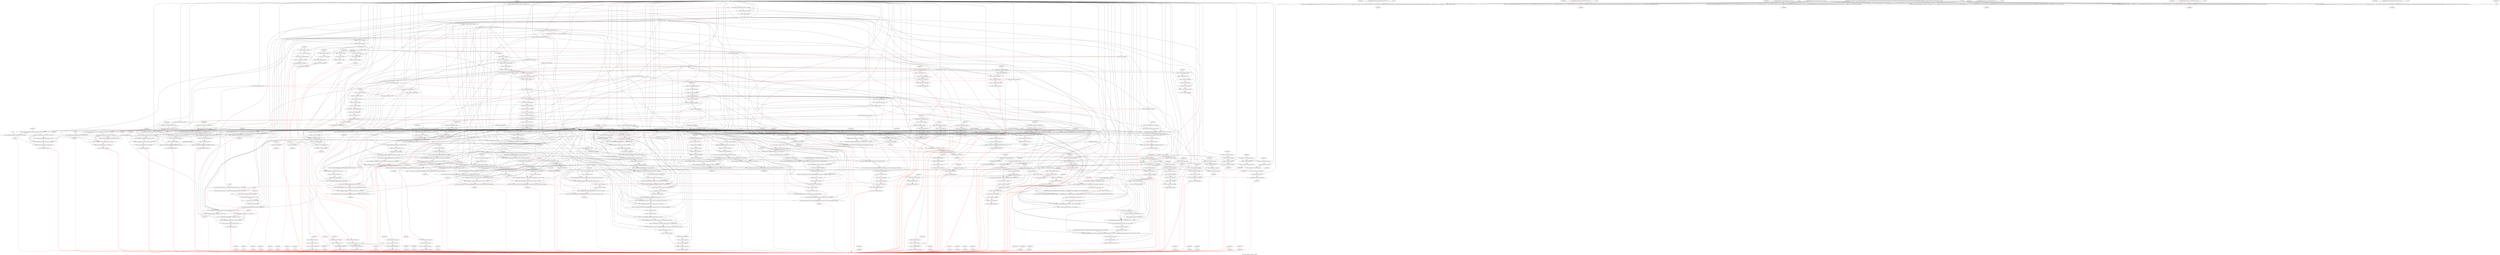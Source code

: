 digraph G {
compound=true
label="Black edges - dataflow, red edges - control flow"
"t193" [label="  %t193 = alloca %struct.xf_Mat_0_256_256_1_*, align 8"]
"t194" [label="  %t194 = alloca %struct.xf_Mat_0_256_256_1_*, align 8"]
"t195" [label="  %t195 = alloca [3 x i16]*, align 8"]
"t196" [label="  %t196 = alloca i8, align 1"]
"t197" [label="  %t197 = alloca i16, align 2"]
"t198" [label="  %t198 = alloca i16, align 2"]
"fillvalue" [label="  %fillvalue = alloca %class.ap_uint.0, align 1"]
"src_kernel_win" [label="  %src_kernel_win = alloca [3 x [3 x %class.ap_uint.0]], align 1"]
"k_buf" [label="  %k_buf = alloca [3 x [256 x %class.ap_uint.0]], align 16"]
"right_border_buf" [label="  %right_border_buf = alloca [3 x [3 x %class.ap_uint.0]], align 1"]
"col_buf" [label="  %col_buf = alloca [3 x %class.ap_uint.0], align 1"]
"heightloop" [label="  %heightloop = alloca i32, align 4"]
"widthloop" [label="  %widthloop = alloca i32, align 4"]
"i" [label="  %i = alloca i16, align 2"]
"j" [label="  %j = alloca i16, align 2"]
"rd_ind" [label="  %rd_ind = alloca i32, align 4"]
"wr_ind" [label="  %wr_ind = alloca i32, align 4"]
"anchorx" [label="  %anchorx = alloca i16, align 2"]
"anchory" [label="  %anchory = alloca i16, align 2"]
"ImagLocx" [label="  %ImagLocx = alloca i16, align 2"]
"ImagLocy" [label="  %ImagLocy = alloca i16, align 2"]
"x" [label="  %x = alloca i16, align 2"]
"row" [label="  %row = alloca %class.ap_int, align 1"]
"t199" [label="  %t199 = alloca %class.ap_int, align 1"]
"col" [label="  %col = alloca %class.ap_int, align 1"]
"t200" [label="  %t200 = alloca %class.ap_int, align 1"]
"_in_col" [label="  %_in_col = alloca %class.ap_int, align 1"]
"t201" [label="  %t201 = alloca %class.ap_int, align 1"]
"t202" [label="  %t202 = alloca %class.ap_int, align 1"]
"t203" [label="  %t203 = alloca %class.ap_int, align 1"]
"t204" [label="  %t204 = alloca %class.ap_int, align 1"]
"buf_row" [label="  %buf_row = alloca %class.ap_int, align 1"]
"t205" [label="  %t205 = alloca %class.ap_int, align 1"]
"t206" [label="  %t206 = alloca %class.ap_int, align 1"]
"Toppixel" [label="  %Toppixel = alloca %class.ap_uint.0, align 1"]
"buf_row1" [label="  %buf_row1 = alloca %class.ap_int, align 1"]
"t207" [label="  %t207 = alloca %class.ap_int, align 1"]
"_in_buf_row" [label="  %_in_buf_row = alloca %class.ap_int, align 1"]
"t208" [label="  %t208 = alloca %class.ap_int, align 1"]
"temp" [label="  %temp = alloca %class.ap_uint.0, align 1"]
"t209" [label="  %t209 = alloca %class.ap_int, align 1"]
"t210" [label="  %t210 = alloca %class.ap_int, align 1"]
"t211" [label="  %t211 = alloca %class.ap_int, align 1"]
"t212" [label="  %t212 = alloca %class.ap_int, align 1"]
"temp2" [label="  %temp2 = alloca %class.ap_uint.0, align 1"]
"t213" [label="  %t213 = alloca %class.ap_uint.0, align 1"]
"buf_row3" [label="  %buf_row3 = alloca i32, align 4"]
"buf_row4" [label="  %buf_row4 = alloca i32, align 4"]
"ref" [label="  %ref = alloca i32, align 4"]
"y" [label="  %y = alloca i32, align 4"]
"buf_row5" [label="  %buf_row5 = alloca i32, align 4"]
"t" [label="  %t = alloca i32, align 4"]
"locy" [label="  %locy = alloca i32, align 4"]
"temp6" [label="  %temp6 = alloca %class.ap_uint.0, align 1"]
"temp1" [label="  %temp1 = alloca %class.ap_uint.0, align 1"]
"t214" [label="  %t214 = alloca %class.ap_uint.0, align 1"]
"_1" [label="  store %struct.xf_Mat_0_256_256_1_* %_src_mat, %struct.xf_Mat_0_256_256_1_** %t193, align 8"]
"_2" [label="  store %struct.xf_Mat_0_256_256_1_* %_dst_mat, %struct.xf_Mat_0_256_256_1_** %t194, align 8"]
"_3" [label="  store [3 x i16]* %_filter_kernel, [3 x i16]** %t195, align 8"]
"_4" [label="  store i8 %shift, i8* %t196, align 1"]
"_5" [label="  store i16 %rows, i16* %t197, align 2"]
"_6" [label="  store i16 %cols, i16* %t198, align 2"]
"_7" [label="  call void @_ZN7ap_uintILi8EEC1Ei(%class.ap_uint.0* %fillvalue, i32 0)"]
"t215" [label="  %t215 = getelementptr inbounds [3 x [3 x %class.ap_uint.0]]* %src_kernel_win, i32 0, i32 0, i32 0"]
"t216" [label="  %t216 = getelementptr inbounds %class.ap_uint.0* %t215, i64 9"]
"_8" [label="  br label %1"]
"unk_block_1" -> "t193"[color=red]
"i32 1" -> "t193"
"t193" -> "t194"[color=red weight=2]
"i32 1" -> "t194"
"t194" -> "t195"[color=red weight=2]
"i32 1" -> "t195"
"t195" -> "t196"[color=red weight=2]
"i32 1" -> "t196"
"t196" -> "t197"[color=red weight=2]
"i32 1" -> "t197"
"t197" -> "t198"[color=red weight=2]
"i32 1" -> "t198"
"t198" -> "fillvalue"[color=red weight=2]
"i32 1" -> "fillvalue"
"fillvalue" -> "src_kernel_win"[color=red weight=2]
"i32 1" -> "src_kernel_win"
"src_kernel_win" -> "k_buf"[color=red weight=2]
"i32 1" -> "k_buf"
"k_buf" -> "right_border_buf"[color=red weight=2]
"i32 1" -> "right_border_buf"
"right_border_buf" -> "col_buf"[color=red weight=2]
"i32 1" -> "col_buf"
"col_buf" -> "heightloop"[color=red weight=2]
"i32 1" -> "heightloop"
"heightloop" -> "widthloop"[color=red weight=2]
"i32 1" -> "widthloop"
"widthloop" -> "i"[color=red weight=2]
"i32 1" -> "i"
"i" -> "j"[color=red weight=2]
"i32 1" -> "j"
"j" -> "rd_ind"[color=red weight=2]
"i32 1" -> "rd_ind"
"rd_ind" -> "wr_ind"[color=red weight=2]
"i32 1" -> "wr_ind"
"wr_ind" -> "anchorx"[color=red weight=2]
"i32 1" -> "anchorx"
"anchorx" -> "anchory"[color=red weight=2]
"i32 1" -> "anchory"
"anchory" -> "ImagLocx"[color=red weight=2]
"i32 1" -> "ImagLocx"
"ImagLocx" -> "ImagLocy"[color=red weight=2]
"i32 1" -> "ImagLocy"
"ImagLocy" -> "x"[color=red weight=2]
"i32 1" -> "x"
"x" -> "row"[color=red weight=2]
"i32 1" -> "row"
"row" -> "t199"[color=red weight=2]
"i32 1" -> "t199"
"t199" -> "col"[color=red weight=2]
"i32 1" -> "col"
"col" -> "t200"[color=red weight=2]
"i32 1" -> "t200"
"t200" -> "_in_col"[color=red weight=2]
"i32 1" -> "_in_col"
"_in_col" -> "t201"[color=red weight=2]
"i32 1" -> "t201"
"t201" -> "t202"[color=red weight=2]
"i32 1" -> "t202"
"t202" -> "t203"[color=red weight=2]
"i32 1" -> "t203"
"t203" -> "t204"[color=red weight=2]
"i32 1" -> "t204"
"t204" -> "buf_row"[color=red weight=2]
"i32 1" -> "buf_row"
"buf_row" -> "t205"[color=red weight=2]
"i32 1" -> "t205"
"t205" -> "t206"[color=red weight=2]
"i32 1" -> "t206"
"t206" -> "Toppixel"[color=red weight=2]
"i32 1" -> "Toppixel"
"Toppixel" -> "buf_row1"[color=red weight=2]
"i32 1" -> "buf_row1"
"buf_row1" -> "t207"[color=red weight=2]
"i32 1" -> "t207"
"t207" -> "_in_buf_row"[color=red weight=2]
"i32 1" -> "_in_buf_row"
"_in_buf_row" -> "t208"[color=red weight=2]
"i32 1" -> "t208"
"t208" -> "temp"[color=red weight=2]
"i32 1" -> "temp"
"temp" -> "t209"[color=red weight=2]
"i32 1" -> "t209"
"t209" -> "t210"[color=red weight=2]
"i32 1" -> "t210"
"t210" -> "t211"[color=red weight=2]
"i32 1" -> "t211"
"t211" -> "t212"[color=red weight=2]
"i32 1" -> "t212"
"t212" -> "temp2"[color=red weight=2]
"i32 1" -> "temp2"
"temp2" -> "t213"[color=red weight=2]
"i32 1" -> "t213"
"t213" -> "buf_row3"[color=red weight=2]
"i32 1" -> "buf_row3"
"buf_row3" -> "buf_row4"[color=red weight=2]
"i32 1" -> "buf_row4"
"buf_row4" -> "ref"[color=red weight=2]
"i32 1" -> "ref"
"ref" -> "y"[color=red weight=2]
"i32 1" -> "y"
"y" -> "buf_row5"[color=red weight=2]
"i32 1" -> "buf_row5"
"buf_row5" -> "t"[color=red weight=2]
"i32 1" -> "t"
"t" -> "locy"[color=red weight=2]
"i32 1" -> "locy"
"locy" -> "temp6"[color=red weight=2]
"i32 1" -> "temp6"
"temp6" -> "temp1"[color=red weight=2]
"i32 1" -> "temp1"
"temp1" -> "t214"[color=red weight=2]
"i32 1" -> "t214"
"t214" -> "_1"[color=red weight=2]
"_src_mat" -> "_1"
"t193" -> "_1"
"_1" -> "_2"[color=red weight=2]
"_dst_mat" -> "_2"
"t194" -> "_2"
"_2" -> "_3"[color=red weight=2]
"_filter_kernel" -> "_3"
"t195" -> "_3"
"_3" -> "_4"[color=red weight=2]
"shift" -> "_4"
"t196" -> "_4"
"_4" -> "_5"[color=red weight=2]
"rows" -> "_5"
"t197" -> "_5"
"_5" -> "_6"[color=red weight=2]
"cols" -> "_6"
"t198" -> "_6"
"_6" -> "_7"[color=red weight=2]
"fillvalue" -> "_7"
"i32 0" -> "_7"
"_ZN7ap_uintILi8EEC1Ei" -> "_7"
"_7" -> "t215"[color=red weight=2]
"src_kernel_win" -> "t215"
"i32 0" -> "t215"
"i32 0" -> "t215"
"i32 0" -> "t215"
"t215" -> "t216"[color=red weight=2]
"t215" -> "t216"
"i64 9" -> "t216"
"t216" -> "_8"[color=red weight=2]
"_8" -> ""[color=red]

"t217" [label="  %t217 = phi %class.ap_uint.0* [ %t215, %0 ], [ %t218, %1 ]"]
"_9" [label="  call void @_ZN7ap_uintILi8EEC1Ev(%class.ap_uint.0* %t217)"]
"t218" [label="  %t218 = getelementptr inbounds %class.ap_uint.0* %t217, i64 1"]
"t219" [label="  %t219 = icmp eq %class.ap_uint.0* %t218, %t216"]
"_10" [label="  br i1 %t219, label %2, label %1"]
"unk_block_2" -> "t217"[color=red]
"t215" -> "t217"
"t218" -> "t217"
"t217" -> "_9"[color=red weight=2]
"t217" -> "_9"
"_ZN7ap_uintILi8EEC1Ev" -> "_9"
"_9" -> "t218"[color=red weight=2]
"t217" -> "t218"
"i64 1" -> "t218"
"t218" -> "t219"[color=red weight=2]
"t218" -> "t219"
"t216" -> "t219"
"t219" -> "_10"[color=red weight=2]
"t219" -> "_10"
"_10" -> ""[color=red]
"_10" -> ""[color=red]

"t220" [label="  %t220 = getelementptr inbounds [3 x [256 x %class.ap_uint.0]]* %k_buf, i32 0, i32 0, i32 0"]
"t221" [label="  %t221 = getelementptr inbounds %class.ap_uint.0* %t220, i64 768"]
"_11" [label="  br label %3"]
"unk_block_3" -> "t220"[color=red]
"k_buf" -> "t220"
"i32 0" -> "t220"
"i32 0" -> "t220"
"i32 0" -> "t220"
"t220" -> "t221"[color=red weight=2]
"t220" -> "t221"
"i64 768" -> "t221"
"t221" -> "_11"[color=red weight=2]
"_11" -> ""[color=red]

"t222" [label="  %t222 = phi %class.ap_uint.0* [ %t220, %2 ], [ %t223, %3 ]"]
"_12" [label="  call void @_ZN7ap_uintILi8EEC1Ev(%class.ap_uint.0* %t222)"]
"t223" [label="  %t223 = getelementptr inbounds %class.ap_uint.0* %t222, i64 1"]
"t224" [label="  %t224 = icmp eq %class.ap_uint.0* %t223, %t221"]
"_13" [label="  br i1 %t224, label %4, label %3"]
"unk_block_4" -> "t222"[color=red]
"t220" -> "t222"
"t223" -> "t222"
"t222" -> "_12"[color=red weight=2]
"t222" -> "_12"
"_ZN7ap_uintILi8EEC1Ev" -> "_12"
"_12" -> "t223"[color=red weight=2]
"t222" -> "t223"
"i64 1" -> "t223"
"t223" -> "t224"[color=red weight=2]
"t223" -> "t224"
"t221" -> "t224"
"t224" -> "_13"[color=red weight=2]
"t224" -> "_13"
"_13" -> ""[color=red]
"_13" -> ""[color=red]

"t225" [label="  %t225 = getelementptr inbounds [3 x [3 x %class.ap_uint.0]]* %right_border_buf, i32 0, i32 0, i32 0"]
"t226" [label="  %t226 = getelementptr inbounds %class.ap_uint.0* %t225, i64 9"]
"_14" [label="  br label %5"]
"unk_block_5" -> "t225"[color=red]
"right_border_buf" -> "t225"
"i32 0" -> "t225"
"i32 0" -> "t225"
"i32 0" -> "t225"
"t225" -> "t226"[color=red weight=2]
"t225" -> "t226"
"i64 9" -> "t226"
"t226" -> "_14"[color=red weight=2]
"_14" -> ""[color=red]

"t227" [label="  %t227 = phi %class.ap_uint.0* [ %t225, %4 ], [ %t228, %5 ]"]
"_15" [label="  call void @_ZN7ap_uintILi8EEC1Ev(%class.ap_uint.0* %t227)"]
"t228" [label="  %t228 = getelementptr inbounds %class.ap_uint.0* %t227, i64 1"]
"t229" [label="  %t229 = icmp eq %class.ap_uint.0* %t228, %t226"]
"_16" [label="  br i1 %t229, label %6, label %5"]
"unk_block_6" -> "t227"[color=red]
"t225" -> "t227"
"t228" -> "t227"
"t227" -> "_15"[color=red weight=2]
"t227" -> "_15"
"_ZN7ap_uintILi8EEC1Ev" -> "_15"
"_15" -> "t228"[color=red weight=2]
"t227" -> "t228"
"i64 1" -> "t228"
"t228" -> "t229"[color=red weight=2]
"t228" -> "t229"
"t226" -> "t229"
"t229" -> "_16"[color=red weight=2]
"t229" -> "_16"
"_16" -> ""[color=red]
"_16" -> ""[color=red]

"t230" [label="  %t230 = getelementptr inbounds [3 x %class.ap_uint.0]* %col_buf, i32 0, i32 0"]
"t231" [label="  %t231 = getelementptr inbounds %class.ap_uint.0* %t230, i64 3"]
"_17" [label="  br label %7"]
"unk_block_7" -> "t230"[color=red]
"col_buf" -> "t230"
"i32 0" -> "t230"
"i32 0" -> "t230"
"t230" -> "t231"[color=red weight=2]
"t230" -> "t231"
"i64 3" -> "t231"
"t231" -> "_17"[color=red weight=2]
"_17" -> ""[color=red]

"t232" [label="  %t232 = phi %class.ap_uint.0* [ %t230, %6 ], [ %t233, %7 ]"]
"_18" [label="  call void @_ZN7ap_uintILi8EEC1Ev(%class.ap_uint.0* %t232)"]
"t233" [label="  %t233 = getelementptr inbounds %class.ap_uint.0* %t232, i64 1"]
"t234" [label="  %t234 = icmp eq %class.ap_uint.0* %t233, %t231"]
"_19" [label="  br i1 %t234, label %8, label %7"]
"unk_block_8" -> "t232"[color=red]
"t230" -> "t232"
"t233" -> "t232"
"t232" -> "_18"[color=red weight=2]
"t232" -> "_18"
"_ZN7ap_uintILi8EEC1Ev" -> "_18"
"_18" -> "t233"[color=red weight=2]
"t232" -> "t233"
"i64 1" -> "t233"
"t233" -> "t234"[color=red weight=2]
"t233" -> "t234"
"t231" -> "t234"
"t234" -> "_19"[color=red weight=2]
"t234" -> "_19"
"_19" -> ""[color=red]
"_19" -> ""[color=red]

"t235" [label="  %t235 = load i16* %t197, align 2"]
"t236" [label="  %t236 = zext i16 %t235 to i32"]
"t237" [label="  %t237 = icmp sge i32 %t236, 8"]
"_20" [label="  br i1 %t237, label %9, label %10"]
"unk_block_9" -> "t235"[color=red]
"t197" -> "t235"
"t235" -> "t236"[color=red weight=2]
"t235" -> "t236"
"t236" -> "t237"[color=red weight=2]
"t236" -> "t237"
"i32 8" -> "t237"
"t237" -> "_20"[color=red weight=2]
"t237" -> "_20"
"_20" -> ""[color=red]
"_20" -> ""[color=red]

"_21" [label="  br label %12"]
"unk_block_10" -> "_21"[color=red]
"_21" -> ""[color=red]

"_22" [label="  call void @__assert_fail(i8* getelementptr inbounds ([10 x i8]* @.str2, i32 0, i32 0), i8* getelementptr inbounds ([26 x i8]* @.str1, i32 0, i32 0), i32 670, i8* getelementptr inbounds ([277 x i8]* @__PRETTY_FUNCTION__._ZL150p_ZN2xf16xFFilter2DkernelILi0ELi0ELi256ELi256ELi0ELi0ELi1ELi1ELi1ELi256ELi3ELi3ELi1EEER3MatILi0ELi256ELi256ELi1EER3MatILi0ELi256ELi256ELi1EEPA3_shtt_1R19xf_Mat_0_256_256_1_S0_PA3_shtt, i32 0, i32 0)) noreturn nounwind"]
"_23" [label="  unreachable"]
"unk_block_11" -> "_22"[color=red]
"i8* getelementptr inbounds ([10 x i8]* @.str2, i32 0, i32 0)" -> "_22"
"i8* getelementptr inbounds ([26 x i8]* @.str1, i32 0, i32 0)" -> "_22"
"i32 670" -> "_22"
"i8* getelementptr inbounds ([277 x i8]* @__PRETTY_FUNCTION__._ZL150p_ZN2xf16xFFilter2DkernelILi0ELi0ELi256ELi256ELi0ELi0ELi1ELi1ELi1ELi256ELi3ELi3ELi1EEER3MatILi0ELi256ELi256ELi1EER3MatILi0ELi256ELi256ELi1EEPA3_shtt_1R19xf_Mat_0_256_256_1_S0_PA3_shtt, i32 0, i32 0)" -> "_22"
"__assert_fail" -> "_22"
"_22" -> "_23"[color=red weight=2]

"_24" [label="  br label %12"]
"unk_block_12" -> "_24"[color=red]
"_24" -> ""[color=red]

"t238" [label="  %t238 = load i16* %t198, align 2"]
"t239" [label="  %t239 = zext i16 %t238 to i32"]
"t240" [label="  %t240 = icmp sge i32 %t239, 8"]
"_25" [label="  br i1 %t240, label %13, label %14"]
"unk_block_13" -> "t238"[color=red]
"t198" -> "t238"
"t238" -> "t239"[color=red weight=2]
"t238" -> "t239"
"t239" -> "t240"[color=red weight=2]
"t239" -> "t240"
"i32 8" -> "t240"
"t240" -> "_25"[color=red weight=2]
"t240" -> "_25"
"_25" -> ""[color=red]
"_25" -> ""[color=red]

"_26" [label="  br label %16"]
"unk_block_14" -> "_26"[color=red]
"_26" -> ""[color=red]

"_27" [label="  call void @__assert_fail(i8* getelementptr inbounds ([10 x i8]* @.str3, i32 0, i32 0), i8* getelementptr inbounds ([26 x i8]* @.str1, i32 0, i32 0), i32 671, i8* getelementptr inbounds ([277 x i8]* @__PRETTY_FUNCTION__._ZL150p_ZN2xf16xFFilter2DkernelILi0ELi0ELi256ELi256ELi0ELi0ELi1ELi1ELi1ELi256ELi3ELi3ELi1EEER3MatILi0ELi256ELi256ELi1EER3MatILi0ELi256ELi256ELi1EEPA3_shtt_1R19xf_Mat_0_256_256_1_S0_PA3_shtt, i32 0, i32 0)) noreturn nounwind"]
"_28" [label="  unreachable"]
"unk_block_15" -> "_27"[color=red]
"i8* getelementptr inbounds ([10 x i8]* @.str3, i32 0, i32 0)" -> "_27"
"i8* getelementptr inbounds ([26 x i8]* @.str1, i32 0, i32 0)" -> "_27"
"i32 671" -> "_27"
"i8* getelementptr inbounds ([277 x i8]* @__PRETTY_FUNCTION__._ZL150p_ZN2xf16xFFilter2DkernelILi0ELi0ELi256ELi256ELi0ELi0ELi1ELi1ELi1ELi256ELi3ELi3ELi1EEER3MatILi0ELi256ELi256ELi1EER3MatILi0ELi256ELi256ELi1EEPA3_shtt_1R19xf_Mat_0_256_256_1_S0_PA3_shtt, i32 0, i32 0)" -> "_27"
"__assert_fail" -> "_27"
"_27" -> "_28"[color=red weight=2]

"_29" [label="  br label %16"]
"unk_block_16" -> "_29"[color=red]
"_29" -> ""[color=red]

"t241" [label="  %t241 = load i16* %t197, align 2"]
"t242" [label="  %t242 = zext i16 %t241 to i32"]
"t243" [label="  %t243 = icmp sle i32 %t242, 256"]
"_30" [label="  br i1 %t243, label %17, label %18"]
"unk_block_17" -> "t241"[color=red]
"t197" -> "t241"
"t241" -> "t242"[color=red weight=2]
"t241" -> "t242"
"t242" -> "t243"[color=red weight=2]
"t242" -> "t243"
"i32 256" -> "t243"
"t243" -> "_30"[color=red weight=2]
"t243" -> "_30"
"_30" -> ""[color=red]
"_30" -> ""[color=red]

"_31" [label="  br label %20"]
"unk_block_18" -> "_31"[color=red]
"_31" -> ""[color=red]

"_32" [label="  call void @__assert_fail(i8* getelementptr inbounds ([13 x i8]* @.str4, i32 0, i32 0), i8* getelementptr inbounds ([26 x i8]* @.str1, i32 0, i32 0), i32 672, i8* getelementptr inbounds ([277 x i8]* @__PRETTY_FUNCTION__._ZL150p_ZN2xf16xFFilter2DkernelILi0ELi0ELi256ELi256ELi0ELi0ELi1ELi1ELi1ELi256ELi3ELi3ELi1EEER3MatILi0ELi256ELi256ELi1EER3MatILi0ELi256ELi256ELi1EEPA3_shtt_1R19xf_Mat_0_256_256_1_S0_PA3_shtt, i32 0, i32 0)) noreturn nounwind"]
"_33" [label="  unreachable"]
"unk_block_19" -> "_32"[color=red]
"i8* getelementptr inbounds ([13 x i8]* @.str4, i32 0, i32 0)" -> "_32"
"i8* getelementptr inbounds ([26 x i8]* @.str1, i32 0, i32 0)" -> "_32"
"i32 672" -> "_32"
"i8* getelementptr inbounds ([277 x i8]* @__PRETTY_FUNCTION__._ZL150p_ZN2xf16xFFilter2DkernelILi0ELi0ELi256ELi256ELi0ELi0ELi1ELi1ELi1ELi256ELi3ELi3ELi1EEER3MatILi0ELi256ELi256ELi1EER3MatILi0ELi256ELi256ELi1EEPA3_shtt_1R19xf_Mat_0_256_256_1_S0_PA3_shtt, i32 0, i32 0)" -> "_32"
"__assert_fail" -> "_32"
"_32" -> "_33"[color=red weight=2]

"_34" [label="  br label %20"]
"unk_block_20" -> "_34"[color=red]
"_34" -> ""[color=red]

"t244" [label="  %t244 = load i16* %t198, align 2"]
"t245" [label="  %t245 = zext i16 %t244 to i32"]
"t246" [label="  %t246 = icmp sle i32 %t245, 256"]
"_35" [label="  br i1 %t246, label %21, label %22"]
"unk_block_21" -> "t244"[color=red]
"t198" -> "t244"
"t244" -> "t245"[color=red weight=2]
"t244" -> "t245"
"t245" -> "t246"[color=red weight=2]
"t245" -> "t246"
"i32 256" -> "t246"
"t246" -> "_35"[color=red weight=2]
"t246" -> "_35"
"_35" -> ""[color=red]
"_35" -> ""[color=red]

"_36" [label="  br label %24"]
"unk_block_22" -> "_36"[color=red]
"_36" -> ""[color=red]

"_37" [label="  call void @__assert_fail(i8* getelementptr inbounds ([13 x i8]* @.str5, i32 0, i32 0), i8* getelementptr inbounds ([26 x i8]* @.str1, i32 0, i32 0), i32 673, i8* getelementptr inbounds ([277 x i8]* @__PRETTY_FUNCTION__._ZL150p_ZN2xf16xFFilter2DkernelILi0ELi0ELi256ELi256ELi0ELi0ELi1ELi1ELi1ELi256ELi3ELi3ELi1EEER3MatILi0ELi256ELi256ELi1EER3MatILi0ELi256ELi256ELi1EEPA3_shtt_1R19xf_Mat_0_256_256_1_S0_PA3_shtt, i32 0, i32 0)) noreturn nounwind"]
"_38" [label="  unreachable"]
"unk_block_23" -> "_37"[color=red]
"i8* getelementptr inbounds ([13 x i8]* @.str5, i32 0, i32 0)" -> "_37"
"i8* getelementptr inbounds ([26 x i8]* @.str1, i32 0, i32 0)" -> "_37"
"i32 673" -> "_37"
"i8* getelementptr inbounds ([277 x i8]* @__PRETTY_FUNCTION__._ZL150p_ZN2xf16xFFilter2DkernelILi0ELi0ELi256ELi256ELi0ELi0ELi1ELi1ELi1ELi256ELi3ELi3ELi1EEER3MatILi0ELi256ELi256ELi1EER3MatILi0ELi256ELi256ELi1EEPA3_shtt_1R19xf_Mat_0_256_256_1_S0_PA3_shtt, i32 0, i32 0)" -> "_37"
"__assert_fail" -> "_37"
"_37" -> "_38"[color=red weight=2]

"_39" [label="  br label %24"]
"unk_block_24" -> "_39"[color=red]
"_39" -> ""[color=red]

"t247" [label="  %t247 = load i16* %t197, align 2"]
"t248" [label="  %t248 = zext i16 %t247 to i32"]
"t249" [label="  %t249 = add nsw i32 %t248, 3"]
"t250" [label="  %t250 = sub nsw i32 %t249, 1"]
"t251" [label="  %t251 = add nsw i32 %t250, 3"]
"_40" [label="  store i32 %t251, i32* %heightloop, align 4"]
"t252" [label="  %t252 = load i16* %t198, align 2"]
"t253" [label="  %t253 = zext i16 %t252 to i32"]
"t254" [label="  %t254 = add nsw i32 %t253, 3"]
"t255" [label="  %t255 = sub nsw i32 %t254, 1"]
"_41" [label="  store i32 %t255, i32* %widthloop, align 4"]
"_42" [label="  store i32 0, i32* %rd_ind, align 4"]
"_43" [label="  store i32 0, i32* %wr_ind, align 4"]
"_44" [label="  store i16 1, i16* %anchorx, align 2"]
"_45" [label="  store i16 1, i16* %anchory, align 2"]
"_46" [label="  store i16 0, i16* %ImagLocx, align 2"]
"_47" [label="  store i16 0, i16* %ImagLocy, align 2"]
"_48" [label="  br label %25"]
"unk_block_25" -> "t247"[color=red]
"t197" -> "t247"
"t247" -> "t248"[color=red weight=2]
"t247" -> "t248"
"t248" -> "t249"[color=red weight=2]
"t248" -> "t249"
"i32 3" -> "t249"
"t249" -> "t250"[color=red weight=2]
"t249" -> "t250"
"i32 1" -> "t250"
"t250" -> "t251"[color=red weight=2]
"t250" -> "t251"
"i32 3" -> "t251"
"t251" -> "_40"[color=red weight=2]
"t251" -> "_40"
"heightloop" -> "_40"
"_40" -> "t252"[color=red weight=2]
"t198" -> "t252"
"t252" -> "t253"[color=red weight=2]
"t252" -> "t253"
"t253" -> "t254"[color=red weight=2]
"t253" -> "t254"
"i32 3" -> "t254"
"t254" -> "t255"[color=red weight=2]
"t254" -> "t255"
"i32 1" -> "t255"
"t255" -> "_41"[color=red weight=2]
"t255" -> "_41"
"widthloop" -> "_41"
"_41" -> "_42"[color=red weight=2]
"i32 0" -> "_42"
"rd_ind" -> "_42"
"_42" -> "_43"[color=red weight=2]
"i32 0" -> "_43"
"wr_ind" -> "_43"
"_43" -> "_44"[color=red weight=2]
"i16 1" -> "_44"
"anchorx" -> "_44"
"_44" -> "_45"[color=red weight=2]
"i16 1" -> "_45"
"anchory" -> "_45"
"_45" -> "_46"[color=red weight=2]
"i16 0" -> "_46"
"ImagLocx" -> "_46"
"_46" -> "_47"[color=red weight=2]
"i16 0" -> "_47"
"ImagLocy" -> "_47"
"_47" -> "_48"[color=red weight=2]
"_48" -> ""[color=red]

"_49" [label="  store i16 0, i16* %i, align 2"]
"_50" [label="  br label %26"]
"unk_block_26" -> "_49"[color=red]
"i16 0" -> "_49"
"i" -> "_49"
"_49" -> "_50"[color=red weight=2]
"_50" -> ""[color=red]

"t256" [label="  %t256 = load i16* %i, align 2"]
"t257" [label="  %t257 = zext i16 %t256 to i32"]
"t258" [label="  %t258 = load i32* %heightloop, align 4"]
"t259" [label="  %t259 = icmp slt i32 %t257, %t258"]
"_51" [label="  br i1 %t259, label %27, label %106"]
"unk_block_27" -> "t256"[color=red]
"i" -> "t256"
"t256" -> "t257"[color=red weight=2]
"t256" -> "t257"
"t257" -> "t258"[color=red weight=2]
"heightloop" -> "t258"
"t258" -> "t259"[color=red weight=2]
"t257" -> "t259"
"t258" -> "t259"
"t259" -> "_51"[color=red weight=2]
"t259" -> "_51"
"_51" -> ""[color=red]
"_51" -> ""[color=red]

"_52" [label="  br label %28"]
"unk_block_28" -> "_52"[color=red]
"_52" -> ""[color=red]

"_53" [label="  store i16 0, i16* %j, align 2"]
"_54" [label="  br label %29"]
"unk_block_29" -> "_53"[color=red]
"i16 0" -> "_53"
"j" -> "_53"
"_53" -> "_54"[color=red weight=2]
"_54" -> ""[color=red]

"t260" [label="  %t260 = load i16* %j, align 2"]
"t261" [label="  %t261 = zext i16 %t260 to i32"]
"t262" [label="  %t262 = load i32* %widthloop, align 4"]
"t263" [label="  %t263 = icmp slt i32 %t261, %t262"]
"_55" [label="  br i1 %t263, label %30, label %104"]
"unk_block_30" -> "t260"[color=red]
"j" -> "t260"
"t260" -> "t261"[color=red weight=2]
"t260" -> "t261"
"t261" -> "t262"[color=red weight=2]
"widthloop" -> "t262"
"t262" -> "t263"[color=red weight=2]
"t261" -> "t263"
"t262" -> "t263"
"t263" -> "_55"[color=red weight=2]
"t263" -> "_55"
"_55" -> ""[color=red]
"_55" -> ""[color=red]

"t264" [label="  %t264 = load i16* %j, align 2"]
"t265" [label="  %t265 = zext i16 %t264 to i32"]
"t266" [label="  %t266 = load i16* %anchorx, align 2"]
"t267" [label="  %t267 = zext i16 %t266 to i32"]
"t268" [label="  %t268 = sub nsw i32 %t265, %t267"]
"t269" [label="  %t269 = trunc i32 %t268 to i16"]
"_56" [label="  store i16 %t269, i16* %ImagLocx, align 2"]
"t270" [label="  %t270 = load i16* %i, align 2"]
"t271" [label="  %t271 = zext i16 %t270 to i32"]
"t272" [label="  %t272 = sub nsw i32 %t271, 3"]
"t273" [label="  %t273 = load i16* %anchory, align 2"]
"t274" [label="  %t274 = zext i16 %t273 to i32"]
"t275" [label="  %t275 = sub nsw i32 %t272, %t274"]
"t276" [label="  %t276 = trunc i32 %t275 to i16"]
"_57" [label="  store i16 %t276, i16* %ImagLocy, align 2"]
"t277" [label="  %t277 = load i16* %ImagLocx, align 2"]
"t278" [label="  %t278 = sext i16 %t277 to i32"]
"t279" [label="  %t279 = load i16* %t198, align 2"]
"t280" [label="  %t280 = zext i16 %t279 to i32"]
"t281" [label="  %t281 = call i32 @_ZL30p_ZN2xf17borderInterpolateEiiiiii(i32 %t278, i32 %t280, i32 0)"]
"t282" [label="  %t282 = trunc i32 %t281 to i16"]
"_58" [label="  store i16 %t282, i16* %x, align 2"]
"_59" [label="  call void @_ZN6ap_intILi8EEC1Ei(%class.ap_int* %row, i32 0)"]
"_60" [label="  br label %31"]
"unk_block_31" -> "t264"[color=red]
"j" -> "t264"
"t264" -> "t265"[color=red weight=2]
"t264" -> "t265"
"t265" -> "t266"[color=red weight=2]
"anchorx" -> "t266"
"t266" -> "t267"[color=red weight=2]
"t266" -> "t267"
"t267" -> "t268"[color=red weight=2]
"t265" -> "t268"
"t267" -> "t268"
"t268" -> "t269"[color=red weight=2]
"t268" -> "t269"
"t269" -> "_56"[color=red weight=2]
"t269" -> "_56"
"ImagLocx" -> "_56"
"_56" -> "t270"[color=red weight=2]
"i" -> "t270"
"t270" -> "t271"[color=red weight=2]
"t270" -> "t271"
"t271" -> "t272"[color=red weight=2]
"t271" -> "t272"
"i32 3" -> "t272"
"t272" -> "t273"[color=red weight=2]
"anchory" -> "t273"
"t273" -> "t274"[color=red weight=2]
"t273" -> "t274"
"t274" -> "t275"[color=red weight=2]
"t272" -> "t275"
"t274" -> "t275"
"t275" -> "t276"[color=red weight=2]
"t275" -> "t276"
"t276" -> "_57"[color=red weight=2]
"t276" -> "_57"
"ImagLocy" -> "_57"
"_57" -> "t277"[color=red weight=2]
"ImagLocx" -> "t277"
"t277" -> "t278"[color=red weight=2]
"t277" -> "t278"
"t278" -> "t279"[color=red weight=2]
"t198" -> "t279"
"t279" -> "t280"[color=red weight=2]
"t279" -> "t280"
"t280" -> "t281"[color=red weight=2]
"t278" -> "t281"
"t280" -> "t281"
"i32 0" -> "t281"
"_ZL30p_ZN2xf17borderInterpolateEiiiiii" -> "t281"
"t281" -> "t282"[color=red weight=2]
"t281" -> "t282"
"t282" -> "_58"[color=red weight=2]
"t282" -> "_58"
"x" -> "_58"
"_58" -> "_59"[color=red weight=2]
"row" -> "_59"
"i32 0" -> "_59"
"_ZN6ap_intILi8EEC1Ei" -> "_59"
"_59" -> "_60"[color=red weight=2]
"_60" -> ""[color=red]

"t283" [label="  %t283 = bitcast %class.ap_int* %t199 to i8*"]
"t284" [label="  %t284 = bitcast %class.ap_int* %row to i8*"]
"_61" [label="  call void @llvm.memcpy.p0i8.p0i8.i64(i8* %t283, i8* %t284, i64 1, i32 1, i1 false)"]
"t285" [label="  %t285 = getelementptr %class.ap_int* %t199, i32 0, i32 0"]
"t286" [label="  %t286 = bitcast [1 x i8]* %t285 to i8*"]
"t287" [label="  %t287 = load i8* %t286, align 1"]
"t288" [label="  %t288 = call zeroext i1 @_ZltILi8EEb6ap_intIXT_EEi(i8 %t287, i32 3)"]
"_62" [label="  br i1 %t288, label %32, label %38"]
"unk_block_32" -> "t283"[color=red]
"t199" -> "t283"
"t283" -> "t284"[color=red weight=2]
"row" -> "t284"
"t284" -> "_61"[color=red weight=2]
"t283" -> "_61"
"t284" -> "_61"
"i64 1" -> "_61"
"i32 1" -> "_61"
"i1 false" -> "_61"
"llvm.memcpy.p0i8.p0i8.i64" -> "_61"
"_61" -> "t285"[color=red weight=2]
"t199" -> "t285"
"i32 0" -> "t285"
"i32 0" -> "t285"
"t285" -> "t286"[color=red weight=2]
"t285" -> "t286"
"t286" -> "t287"[color=red weight=2]
"t286" -> "t287"
"t287" -> "t288"[color=red weight=2]
"t287" -> "t288"
"i32 3" -> "t288"
"_ZltILi8EEb6ap_intIXT_EEi" -> "t288"
"t288" -> "_62"[color=red weight=2]
"t288" -> "_62"
"_62" -> ""[color=red]
"_62" -> ""[color=red]

"_63" [label="  call void @_ZN6ap_intILi8EEC1Ei(%class.ap_int* %col, i32 0)"]
"_64" [label="  br label %33"]
"unk_block_33" -> "_63"[color=red]
"col" -> "_63"
"i32 0" -> "_63"
"_ZN6ap_intILi8EEC1Ei" -> "_63"
"_63" -> "_64"[color=red weight=2]
"_64" -> ""[color=red]

"t289" [label="  %t289 = bitcast %class.ap_int* %t200 to i8*"]
"t290" [label="  %t290 = bitcast %class.ap_int* %col to i8*"]
"_65" [label="  call void @llvm.memcpy.p0i8.p0i8.i64(i8* %t289, i8* %t290, i64 1, i32 1, i1 false)"]
"t291" [label="  %t291 = getelementptr %class.ap_int* %t200, i32 0, i32 0"]
"t292" [label="  %t292 = bitcast [1 x i8]* %t291 to i8*"]
"t293" [label="  %t293 = load i8* %t292, align 1"]
"t294" [label="  %t294 = call zeroext i1 @_ZleILi8EEb6ap_intIXT_EEl(i8 %t293, i64 1)"]
"_66" [label="  br i1 %t294, label %34, label %36"]
"unk_block_34" -> "t289"[color=red]
"t200" -> "t289"
"t289" -> "t290"[color=red weight=2]
"col" -> "t290"
"t290" -> "_65"[color=red weight=2]
"t289" -> "_65"
"t290" -> "_65"
"i64 1" -> "_65"
"i32 1" -> "_65"
"i1 false" -> "_65"
"llvm.memcpy.p0i8.p0i8.i64" -> "_65"
"_65" -> "t291"[color=red weight=2]
"t200" -> "t291"
"i32 0" -> "t291"
"i32 0" -> "t291"
"t291" -> "t292"[color=red weight=2]
"t291" -> "t292"
"t292" -> "t293"[color=red weight=2]
"t292" -> "t293"
"t293" -> "t294"[color=red weight=2]
"t293" -> "t294"
"i64 1" -> "t294"
"_ZleILi8EEb6ap_intIXT_EEl" -> "t294"
"t294" -> "_66"[color=red weight=2]
"t294" -> "_66"
"_66" -> ""[color=red]
"_66" -> ""[color=red]

"t295" [label="  %t295 = call i8 @_ZmlILi8EE6ap_intIXT_EEiRKS1_(i32 -1, %class.ap_int* %col)"]
"t296" [label="  %t296 = getelementptr %class.ap_int* %t201, i32 0, i32 0"]
"t297" [label="  %t297 = bitcast [1 x i8]* %t296 to i8*"]
"_67" [label="  store i8 %t295, i8* %t297, align 1"]
"t298" [label="  %t298 = call i8 @_ZplILi8EE6ap_intIXT_EElRKS1_(i64 2, %class.ap_int* %t201)"]
"t299" [label="  %t299 = getelementptr %class.ap_int* %_in_col, i32 0, i32 0"]
"t300" [label="  %t300 = bitcast [1 x i8]* %t299 to i8*"]
"_68" [label="  store i8 %t298, i8* %t300, align 1"]
"t301" [label="  %t301 = call i64 @_ZNK6ap_intILi8EEcvlEv(%class.ap_int* %_in_col)"]
"t302" [label="  %t302 = call i64 @_ZNK6ap_intILi8EEcvlEv(%class.ap_int* %row)"]
"t303" [label="  %t303 = getelementptr inbounds [3 x [3 x %class.ap_uint.0]]* %src_kernel_win, i32 0, i64 %t302"]
"t304" [label="  %t304 = getelementptr inbounds [3 x %class.ap_uint.0]* %t303, i32 0, i64 %t301"]
"t305" [label="  %t305 = call i8 @_ZmiILi8EE6ap_intIXT_EERKS1_i(%class.ap_int* %_in_col, i32 1)"]
"t306" [label="  %t306 = getelementptr %class.ap_int* %t202, i32 0, i32 0"]
"t307" [label="  %t307 = bitcast [1 x i8]* %t306 to i8*"]
"_69" [label="  store i8 %t305, i8* %t307, align 1"]
"t308" [label="  %t308 = call i64 @_ZNK6ap_intILi8EEcvlEv(%class.ap_int* %t202)"]
"t309" [label="  %t309 = call i64 @_ZNK6ap_intILi8EEcvlEv(%class.ap_int* %row)"]
"t310" [label="  %t310 = getelementptr inbounds [3 x [3 x %class.ap_uint.0]]* %src_kernel_win, i32 0, i64 %t309"]
"t311" [label="  %t311 = getelementptr inbounds [3 x %class.ap_uint.0]* %t310, i32 0, i64 %t308"]
"t312" [label="  %t312 = call %class.ap_uint.0* @_ZN7ap_uintILi8EEaSERKS0_(%class.ap_uint.0* %t304, %class.ap_uint.0* %t311)"]
"_70" [label="  br label %35"]
"unk_block_35" -> "t295"[color=red]
"i32 -1" -> "t295"
"col" -> "t295"
"_ZmlILi8EE6ap_intIXT_EEiRKS1_" -> "t295"
"t295" -> "t296"[color=red weight=2]
"t201" -> "t296"
"i32 0" -> "t296"
"i32 0" -> "t296"
"t296" -> "t297"[color=red weight=2]
"t296" -> "t297"
"t297" -> "_67"[color=red weight=2]
"t295" -> "_67"
"t297" -> "_67"
"_67" -> "t298"[color=red weight=2]
"i64 2" -> "t298"
"t201" -> "t298"
"_ZplILi8EE6ap_intIXT_EElRKS1_" -> "t298"
"t298" -> "t299"[color=red weight=2]
"_in_col" -> "t299"
"i32 0" -> "t299"
"i32 0" -> "t299"
"t299" -> "t300"[color=red weight=2]
"t299" -> "t300"
"t300" -> "_68"[color=red weight=2]
"t298" -> "_68"
"t300" -> "_68"
"_68" -> "t301"[color=red weight=2]
"_in_col" -> "t301"
"_ZNK6ap_intILi8EEcvlEv" -> "t301"
"t301" -> "t302"[color=red weight=2]
"row" -> "t302"
"_ZNK6ap_intILi8EEcvlEv" -> "t302"
"t302" -> "t303"[color=red weight=2]
"src_kernel_win" -> "t303"
"i32 0" -> "t303"
"t302" -> "t303"
"t303" -> "t304"[color=red weight=2]
"t303" -> "t304"
"i32 0" -> "t304"
"t301" -> "t304"
"t304" -> "t305"[color=red weight=2]
"_in_col" -> "t305"
"i32 1" -> "t305"
"_ZmiILi8EE6ap_intIXT_EERKS1_i" -> "t305"
"t305" -> "t306"[color=red weight=2]
"t202" -> "t306"
"i32 0" -> "t306"
"i32 0" -> "t306"
"t306" -> "t307"[color=red weight=2]
"t306" -> "t307"
"t307" -> "_69"[color=red weight=2]
"t305" -> "_69"
"t307" -> "_69"
"_69" -> "t308"[color=red weight=2]
"t202" -> "t308"
"_ZNK6ap_intILi8EEcvlEv" -> "t308"
"t308" -> "t309"[color=red weight=2]
"row" -> "t309"
"_ZNK6ap_intILi8EEcvlEv" -> "t309"
"t309" -> "t310"[color=red weight=2]
"src_kernel_win" -> "t310"
"i32 0" -> "t310"
"t309" -> "t310"
"t310" -> "t311"[color=red weight=2]
"t310" -> "t311"
"i32 0" -> "t311"
"t308" -> "t311"
"t311" -> "t312"[color=red weight=2]
"t304" -> "t312"
"t311" -> "t312"
"_ZN7ap_uintILi8EEaSERKS0_" -> "t312"
"t312" -> "_70"[color=red weight=2]
"_70" -> ""[color=red]

"t313" [label="  %t313 = call i8 @_ZN6ap_intILi8EEppEi(%class.ap_int* %col, i32 0)"]
"t314" [label="  %t314 = getelementptr %class.ap_int* %t203, i32 0, i32 0"]
"t315" [label="  %t315 = bitcast [1 x i8]* %t314 to i8*"]
"_71" [label="  store i8 %t313, i8* %t315, align 1"]
"_72" [label="  br label %33"]
"unk_block_36" -> "t313"[color=red]
"col" -> "t313"
"i32 0" -> "t313"
"_ZN6ap_intILi8EEppEi" -> "t313"
"t313" -> "t314"[color=red weight=2]
"t203" -> "t314"
"i32 0" -> "t314"
"i32 0" -> "t314"
"t314" -> "t315"[color=red weight=2]
"t314" -> "t315"
"t315" -> "_71"[color=red weight=2]
"t313" -> "_71"
"t315" -> "_71"
"_71" -> "_72"[color=red weight=2]
"_72" -> ""[color=red]

"_73" [label="  br label %37"]
"unk_block_37" -> "_73"[color=red]
"_73" -> ""[color=red]

"t316" [label="  %t316 = call i8 @_ZN6ap_intILi8EEppEi(%class.ap_int* %row, i32 0)"]
"t317" [label="  %t317 = getelementptr %class.ap_int* %t204, i32 0, i32 0"]
"t318" [label="  %t318 = bitcast [1 x i8]* %t317 to i8*"]
"_74" [label="  store i8 %t316, i8* %t318, align 1"]
"_75" [label="  br label %31"]
"unk_block_38" -> "t316"[color=red]
"row" -> "t316"
"i32 0" -> "t316"
"_ZN6ap_intILi8EEppEi" -> "t316"
"t316" -> "t317"[color=red weight=2]
"t204" -> "t317"
"i32 0" -> "t317"
"i32 0" -> "t317"
"t317" -> "t318"[color=red weight=2]
"t317" -> "t318"
"t318" -> "_74"[color=red weight=2]
"t316" -> "_74"
"t318" -> "_74"
"_74" -> "_75"[color=red weight=2]
"_75" -> ""[color=red]

"_76" [label="  call void @_ZN6ap_intILi8EEC1Ei(%class.ap_int* %buf_row, i32 0)"]
"_77" [label="  br label %39"]
"unk_block_39" -> "_76"[color=red]
"buf_row" -> "_76"
"i32 0" -> "_76"
"_ZN6ap_intILi8EEC1Ei" -> "_76"
"_76" -> "_77"[color=red weight=2]
"_77" -> ""[color=red]

"t319" [label="  %t319 = bitcast %class.ap_int* %t205 to i8*"]
"t320" [label="  %t320 = bitcast %class.ap_int* %buf_row to i8*"]
"_78" [label="  call void @llvm.memcpy.p0i8.p0i8.i64(i8* %t319, i8* %t320, i64 1, i32 1, i1 false)"]
"t321" [label="  %t321 = getelementptr %class.ap_int* %t205, i32 0, i32 0"]
"t322" [label="  %t322 = bitcast [1 x i8]* %t321 to i8*"]
"t323" [label="  %t323 = load i8* %t322, align 1"]
"t324" [label="  %t324 = call zeroext i1 @_ZltILi8EEb6ap_intIXT_EEi(i8 %t323, i32 3)"]
"_79" [label="  br i1 %t324, label %40, label %49"]
"unk_block_40" -> "t319"[color=red]
"t205" -> "t319"
"t319" -> "t320"[color=red weight=2]
"buf_row" -> "t320"
"t320" -> "_78"[color=red weight=2]
"t319" -> "_78"
"t320" -> "_78"
"i64 1" -> "_78"
"i32 1" -> "_78"
"i1 false" -> "_78"
"llvm.memcpy.p0i8.p0i8.i64" -> "_78"
"_78" -> "t321"[color=red weight=2]
"t205" -> "t321"
"i32 0" -> "t321"
"i32 0" -> "t321"
"t321" -> "t322"[color=red weight=2]
"t321" -> "t322"
"t322" -> "t323"[color=red weight=2]
"t322" -> "t323"
"t323" -> "t324"[color=red weight=2]
"t323" -> "t324"
"i32 3" -> "t324"
"_ZltILi8EEb6ap_intIXT_EEi" -> "t324"
"t324" -> "_79"[color=red weight=2]
"t324" -> "_79"
"_79" -> ""[color=red]
"_79" -> ""[color=red]

"t325" [label="  %t325 = load i16* %x, align 2"]
"t326" [label="  %t326 = sext i16 %t325 to i32"]
"t327" [label="  %t327 = icmp slt i32 %t326, 256"]
"_80" [label="  br i1 %t327, label %41, label %42"]
"unk_block_41" -> "t325"[color=red]
"x" -> "t325"
"t325" -> "t326"[color=red weight=2]
"t325" -> "t326"
"t326" -> "t327"[color=red weight=2]
"t326" -> "t327"
"i32 256" -> "t327"
"t327" -> "_80"[color=red weight=2]
"t327" -> "_80"
"_80" -> ""[color=red]
"_80" -> ""[color=red]

"_81" [label="  br label %44"]
"unk_block_42" -> "_81"[color=red]
"_81" -> ""[color=red]

"_82" [label="  call void @__assert_fail(i8* getelementptr inbounds ([11 x i8]* @.str6, i32 0, i32 0), i8* getelementptr inbounds ([26 x i8]* @.str1, i32 0, i32 0), i32 723, i8* getelementptr inbounds ([277 x i8]* @__PRETTY_FUNCTION__._ZL150p_ZN2xf16xFFilter2DkernelILi0ELi0ELi256ELi256ELi0ELi0ELi1ELi1ELi1ELi256ELi3ELi3ELi1EEER3MatILi0ELi256ELi256ELi1EER3MatILi0ELi256ELi256ELi1EEPA3_shtt_1R19xf_Mat_0_256_256_1_S0_PA3_shtt, i32 0, i32 0)) noreturn nounwind"]
"_83" [label="  unreachable"]
"unk_block_43" -> "_82"[color=red]
"i8* getelementptr inbounds ([11 x i8]* @.str6, i32 0, i32 0)" -> "_82"
"i8* getelementptr inbounds ([26 x i8]* @.str1, i32 0, i32 0)" -> "_82"
"i32 723" -> "_82"
"i8* getelementptr inbounds ([277 x i8]* @__PRETTY_FUNCTION__._ZL150p_ZN2xf16xFFilter2DkernelILi0ELi0ELi256ELi256ELi0ELi0ELi1ELi1ELi1ELi256ELi3ELi3ELi1EEER3MatILi0ELi256ELi256ELi1EER3MatILi0ELi256ELi256ELi1EEPA3_shtt_1R19xf_Mat_0_256_256_1_S0_PA3_shtt, i32 0, i32 0)" -> "_82"
"__assert_fail" -> "_82"
"_82" -> "_83"[color=red weight=2]

"_84" [label="  br label %44"]
"unk_block_44" -> "_84"[color=red]
"_84" -> ""[color=red]

"t328" [label="  %t328 = call i64 @_ZNK6ap_intILi8EEcvlEv(%class.ap_int* %buf_row)"]
"t329" [label="  %t329 = getelementptr inbounds [3 x %class.ap_uint.0]* %col_buf, i32 0, i64 %t328"]
"t330" [label="  %t330 = load i16* %x, align 2"]
"t331" [label="  %t331 = sext i16 %t330 to i32"]
"t332" [label="  %t332 = icmp slt i32 %t331, 0"]
"_85" [label="  br i1 %t332, label %45, label %46"]
"unk_block_45" -> "t328"[color=red]
"buf_row" -> "t328"
"_ZNK6ap_intILi8EEcvlEv" -> "t328"
"t328" -> "t329"[color=red weight=2]
"col_buf" -> "t329"
"i32 0" -> "t329"
"t328" -> "t329"
"t329" -> "t330"[color=red weight=2]
"x" -> "t330"
"t330" -> "t331"[color=red weight=2]
"t330" -> "t331"
"t331" -> "t332"[color=red weight=2]
"t331" -> "t332"
"i32 0" -> "t332"
"t332" -> "_85"[color=red weight=2]
"t332" -> "_85"
"_85" -> ""[color=red]
"_85" -> ""[color=red]

"_86" [label="  br label %47"]
"unk_block_46" -> "_86"[color=red]
"_86" -> ""[color=red]

"t333" [label="  %t333 = load i16* %x, align 2"]
"t334" [label="  %t334 = sext i16 %t333 to i64"]
"t335" [label="  %t335 = call i64 @_ZNK6ap_intILi8EEcvlEv(%class.ap_int* %buf_row)"]
"t336" [label="  %t336 = getelementptr inbounds [3 x [256 x %class.ap_uint.0]]* %k_buf, i32 0, i64 %t335"]
"t337" [label="  %t337 = getelementptr inbounds [256 x %class.ap_uint.0]* %t336, i32 0, i64 %t334"]
"_87" [label="  br label %47"]
"unk_block_47" -> "t333"[color=red]
"x" -> "t333"
"t333" -> "t334"[color=red weight=2]
"t333" -> "t334"
"t334" -> "t335"[color=red weight=2]
"buf_row" -> "t335"
"_ZNK6ap_intILi8EEcvlEv" -> "t335"
"t335" -> "t336"[color=red weight=2]
"k_buf" -> "t336"
"i32 0" -> "t336"
"t335" -> "t336"
"t336" -> "t337"[color=red weight=2]
"t336" -> "t337"
"i32 0" -> "t337"
"t334" -> "t337"
"t337" -> "_87"[color=red weight=2]
"_87" -> ""[color=red]

"t338" [label="  %t338 = phi %class.ap_uint.0* [ %fillvalue, %45 ], [ %t337, %46 ]"]
"t339" [label="  %t339 = call %class.ap_uint.0* @_ZN7ap_uintILi8EEaSERKS0_(%class.ap_uint.0* %t329, %class.ap_uint.0* %t338)"]
"_88" [label="  br label %48"]
"unk_block_48" -> "t338"[color=red]
"fillvalue" -> "t338"
"t337" -> "t338"
"t338" -> "t339"[color=red weight=2]
"t329" -> "t339"
"t338" -> "t339"
"_ZN7ap_uintILi8EEaSERKS0_" -> "t339"
"t339" -> "_88"[color=red weight=2]
"_88" -> ""[color=red]

"t340" [label="  %t340 = call i8 @_ZN6ap_intILi8EEppEi(%class.ap_int* %buf_row, i32 0)"]
"t341" [label="  %t341 = getelementptr %class.ap_int* %t206, i32 0, i32 0"]
"t342" [label="  %t342 = bitcast [1 x i8]* %t341 to i8*"]
"_89" [label="  store i8 %t340, i8* %t342, align 1"]
"_90" [label="  br label %39"]
"unk_block_49" -> "t340"[color=red]
"buf_row" -> "t340"
"i32 0" -> "t340"
"_ZN6ap_intILi8EEppEi" -> "t340"
"t340" -> "t341"[color=red weight=2]
"t206" -> "t341"
"i32 0" -> "t341"
"i32 0" -> "t341"
"t341" -> "t342"[color=red weight=2]
"t341" -> "t342"
"t342" -> "_89"[color=red weight=2]
"t340" -> "_89"
"t342" -> "_89"
"_89" -> "_90"[color=red weight=2]
"_90" -> ""[color=red]

"t343" [label="  %t343 = load i16* %ImagLocy, align 2"]
"t344" [label="  %t344 = sext i16 %t343 to i32"]
"t345" [label="  %t345 = load i16* %anchory, align 2"]
"t346" [label="  %t346 = zext i16 %t345 to i32"]
"t347" [label="  %t347 = sub nsw i32 0, %t346"]
"t348" [label="  %t348 = icmp slt i32 %t344, %t347"]
"_91" [label="  br i1 %t348, label %52, label %50"]
"unk_block_50" -> "t343"[color=red]
"ImagLocy" -> "t343"
"t343" -> "t344"[color=red weight=2]
"t343" -> "t344"
"t344" -> "t345"[color=red weight=2]
"anchory" -> "t345"
"t345" -> "t346"[color=red weight=2]
"t345" -> "t346"
"t346" -> "t347"[color=red weight=2]
"i32 0" -> "t347"
"t346" -> "t347"
"t347" -> "t348"[color=red weight=2]
"t344" -> "t348"
"t347" -> "t348"
"t348" -> "_91"[color=red weight=2]
"t348" -> "_91"
"_91" -> ""[color=red]
"_91" -> ""[color=red]

"t349" [label="  %t349 = load i16* %ImagLocy, align 2"]
"t350" [label="  %t350 = sext i16 %t349 to i32"]
"t351" [label="  %t351 = icmp sge i32 %t350, 2"]
"_92" [label="  br i1 %t351, label %51, label %78"]
"unk_block_51" -> "t349"[color=red]
"ImagLocy" -> "t349"
"t349" -> "t350"[color=red weight=2]
"t349" -> "t350"
"t350" -> "t351"[color=red weight=2]
"t350" -> "t351"
"i32 2" -> "t351"
"t351" -> "_92"[color=red weight=2]
"t351" -> "_92"
"_92" -> ""[color=red]
"_92" -> ""[color=red]

"t352" [label="  %t352 = load i16* %ImagLocy, align 2"]
"t353" [label="  %t353 = sext i16 %t352 to i32"]
"t354" [label="  %t354 = load i16* %t197, align 2"]
"t355" [label="  %t355 = zext i16 %t354 to i32"]
"t356" [label="  %t356 = sub nsw i32 %t355, 1"]
"t357" [label="  %t357 = icmp slt i32 %t353, %t356"]
"_93" [label="  br i1 %t357, label %52, label %78"]
"unk_block_52" -> "t352"[color=red]
"ImagLocy" -> "t352"
"t352" -> "t353"[color=red weight=2]
"t352" -> "t353"
"t353" -> "t354"[color=red weight=2]
"t197" -> "t354"
"t354" -> "t355"[color=red weight=2]
"t354" -> "t355"
"t355" -> "t356"[color=red weight=2]
"t355" -> "t356"
"i32 1" -> "t356"
"t356" -> "t357"[color=red weight=2]
"t353" -> "t357"
"t356" -> "t357"
"t357" -> "_93"[color=red weight=2]
"t357" -> "_93"
"_93" -> ""[color=red]
"_93" -> ""[color=red]

"t358" [label="  %t358 = load i16* %ImagLocx, align 2"]
"t359" [label="  %t359 = sext i16 %t358 to i32"]
"t360" [label="  %t360 = icmp sge i32 %t359, 0"]
"_94" [label="  br i1 %t360, label %53, label %63"]
"unk_block_53" -> "t358"[color=red]
"ImagLocx" -> "t358"
"t358" -> "t359"[color=red weight=2]
"t358" -> "t359"
"t359" -> "t360"[color=red weight=2]
"t359" -> "t360"
"i32 0" -> "t360"
"t360" -> "_94"[color=red weight=2]
"t360" -> "_94"
"_94" -> ""[color=red]
"_94" -> ""[color=red]

"t361" [label="  %t361 = load i16* %ImagLocx, align 2"]
"t362" [label="  %t362 = sext i16 %t361 to i32"]
"t363" [label="  %t363 = load i16* %t198, align 2"]
"t364" [label="  %t364 = zext i16 %t363 to i32"]
"t365" [label="  %t365 = icmp slt i32 %t362, %t364"]
"_95" [label="  br i1 %t365, label %54, label %63"]
"unk_block_54" -> "t361"[color=red]
"ImagLocx" -> "t361"
"t361" -> "t362"[color=red weight=2]
"t361" -> "t362"
"t362" -> "t363"[color=red weight=2]
"t198" -> "t363"
"t363" -> "t364"[color=red weight=2]
"t363" -> "t364"
"t364" -> "t365"[color=red weight=2]
"t362" -> "t365"
"t364" -> "t365"
"t365" -> "_95"[color=red weight=2]
"t365" -> "_95"
"_95" -> ""[color=red]
"_95" -> ""[color=red]

"t366" [label="  %t366 = getelementptr inbounds [3 x %class.ap_uint.0]* %col_buf, i32 0, i64 2"]
"t367" [label="  %t367 = bitcast %class.ap_uint.0* %Toppixel to i8*"]
"t368" [label="  %t368 = bitcast %class.ap_uint.0* %t366 to i8*"]
"_96" [label="  call void @llvm.memcpy.p0i8.p0i8.i64(i8* %t367, i8* %t368, i64 1, i32 1, i1 false)"]
"t369" [label="  %t369 = getelementptr inbounds [3 x [3 x %class.ap_uint.0]]* %src_kernel_win, i32 0, i64 2"]
"t370" [label="  %t370 = getelementptr inbounds [3 x %class.ap_uint.0]* %t369, i32 0, i64 0"]
"t371" [label="  %t371 = call %class.ap_uint.0* @_ZN7ap_uintILi8EEaSERKS0_(%class.ap_uint.0* %t370, %class.ap_uint.0* %Toppixel)"]
"t372" [label="  %t372 = load i16* %ImagLocx, align 2"]
"t373" [label="  %t373 = sext i16 %t372 to i32"]
"t374" [label="  %t374 = load i16* %t198, align 2"]
"t375" [label="  %t375 = zext i16 %t374 to i32"]
"t376" [label="  %t376 = sub nsw i32 %t375, 3"]
"t377" [label="  %t377 = icmp sge i32 %t373, %t376"]
"_97" [label="  br i1 %t377, label %55, label %56"]
"unk_block_55" -> "t366"[color=red]
"col_buf" -> "t366"
"i32 0" -> "t366"
"i64 2" -> "t366"
"t366" -> "t367"[color=red weight=2]
"Toppixel" -> "t367"
"t367" -> "t368"[color=red weight=2]
"t366" -> "t368"
"t368" -> "_96"[color=red weight=2]
"t367" -> "_96"
"t368" -> "_96"
"i64 1" -> "_96"
"i32 1" -> "_96"
"i1 false" -> "_96"
"llvm.memcpy.p0i8.p0i8.i64" -> "_96"
"_96" -> "t369"[color=red weight=2]
"src_kernel_win" -> "t369"
"i32 0" -> "t369"
"i64 2" -> "t369"
"t369" -> "t370"[color=red weight=2]
"t369" -> "t370"
"i32 0" -> "t370"
"i64 0" -> "t370"
"t370" -> "t371"[color=red weight=2]
"t370" -> "t371"
"Toppixel" -> "t371"
"_ZN7ap_uintILi8EEaSERKS0_" -> "t371"
"t371" -> "t372"[color=red weight=2]
"ImagLocx" -> "t372"
"t372" -> "t373"[color=red weight=2]
"t372" -> "t373"
"t373" -> "t374"[color=red weight=2]
"t198" -> "t374"
"t374" -> "t375"[color=red weight=2]
"t374" -> "t375"
"t375" -> "t376"[color=red weight=2]
"t375" -> "t376"
"i32 3" -> "t376"
"t376" -> "t377"[color=red weight=2]
"t373" -> "t377"
"t376" -> "t377"
"t377" -> "_97"[color=red weight=2]
"t377" -> "_97"
"_97" -> ""[color=red]
"_97" -> ""[color=red]

"t378" [label="  %t378 = load i16* %ImagLocx, align 2"]
"t379" [label="  %t379 = sext i16 %t378 to i32"]
"t380" [label="  %t380 = load i16* %t198, align 2"]
"t381" [label="  %t381 = zext i16 %t380 to i32"]
"t382" [label="  %t382 = sub nsw i32 %t381, 3"]
"t383" [label="  %t383 = sub nsw i32 %t379, %t382"]
"t384" [label="  %t384 = sext i32 %t383 to i64"]
"t385" [label="  %t385 = getelementptr inbounds [3 x [3 x %class.ap_uint.0]]* %right_border_buf, i32 0, i64 0"]
"t386" [label="  %t386 = getelementptr inbounds [3 x %class.ap_uint.0]* %t385, i32 0, i64 %t384"]
"t387" [label="  %t387 = call %class.ap_uint.0* @_ZN7ap_uintILi8EEaSERKS0_(%class.ap_uint.0* %t386, %class.ap_uint.0* %Toppixel)"]
"_98" [label="  br label %56"]
"unk_block_56" -> "t378"[color=red]
"ImagLocx" -> "t378"
"t378" -> "t379"[color=red weight=2]
"t378" -> "t379"
"t379" -> "t380"[color=red weight=2]
"t198" -> "t380"
"t380" -> "t381"[color=red weight=2]
"t380" -> "t381"
"t381" -> "t382"[color=red weight=2]
"t381" -> "t382"
"i32 3" -> "t382"
"t382" -> "t383"[color=red weight=2]
"t379" -> "t383"
"t382" -> "t383"
"t383" -> "t384"[color=red weight=2]
"t383" -> "t384"
"t384" -> "t385"[color=red weight=2]
"right_border_buf" -> "t385"
"i32 0" -> "t385"
"i64 0" -> "t385"
"t385" -> "t386"[color=red weight=2]
"t385" -> "t386"
"i32 0" -> "t386"
"t384" -> "t386"
"t386" -> "t387"[color=red weight=2]
"t386" -> "t387"
"Toppixel" -> "t387"
"_ZN7ap_uintILi8EEaSERKS0_" -> "t387"
"t387" -> "_98"[color=red weight=2]
"_98" -> ""[color=red]

"_99" [label="  call void @_ZN6ap_intILi8EEC1Ei(%class.ap_int* %buf_row1, i32 0)"]
"_100" [label="  br label %57"]
"unk_block_57" -> "_99"[color=red]
"buf_row1" -> "_99"
"i32 0" -> "_99"
"_ZN6ap_intILi8EEC1Ei" -> "_99"
"_99" -> "_100"[color=red weight=2]
"_100" -> ""[color=red]

"t388" [label="  %t388 = bitcast %class.ap_int* %t207 to i8*"]
"t389" [label="  %t389 = bitcast %class.ap_int* %buf_row1 to i8*"]
"_101" [label="  call void @llvm.memcpy.p0i8.p0i8.i64(i8* %t388, i8* %t389, i64 1, i32 1, i1 false)"]
"t390" [label="  %t390 = getelementptr %class.ap_int* %t207, i32 0, i32 0"]
"t391" [label="  %t391 = bitcast [1 x i8]* %t390 to i8*"]
"t392" [label="  %t392 = load i8* %t391, align 1"]
"t393" [label="  %t393 = call zeroext i1 @_ZleILi8EEb6ap_intIXT_EEl(i8 %t392, i64 1)"]
"_102" [label="  br i1 %t393, label %58, label %62"]
"unk_block_58" -> "t388"[color=red]
"t207" -> "t388"
"t388" -> "t389"[color=red weight=2]
"buf_row1" -> "t389"
"t389" -> "_101"[color=red weight=2]
"t388" -> "_101"
"t389" -> "_101"
"i64 1" -> "_101"
"i32 1" -> "_101"
"i1 false" -> "_101"
"llvm.memcpy.p0i8.p0i8.i64" -> "_101"
"_101" -> "t390"[color=red weight=2]
"t207" -> "t390"
"i32 0" -> "t390"
"i32 0" -> "t390"
"t390" -> "t391"[color=red weight=2]
"t390" -> "t391"
"t391" -> "t392"[color=red weight=2]
"t391" -> "t392"
"t392" -> "t393"[color=red weight=2]
"t392" -> "t393"
"i64 1" -> "t393"
"_ZleILi8EEb6ap_intIXT_EEl" -> "t393"
"t393" -> "_102"[color=red weight=2]
"t393" -> "_102"
"_102" -> ""[color=red]
"_102" -> ""[color=red]

"t394" [label="  %t394 = call i8 @_ZmlILi8EE6ap_intIXT_EEiRKS1_(i32 -1, %class.ap_int* %buf_row1)"]
"t395" [label="  %t395 = getelementptr %class.ap_int* %t208, i32 0, i32 0"]
"t396" [label="  %t396 = bitcast [1 x i8]* %t395 to i8*"]
"_103" [label="  store i8 %t394, i8* %t396, align 1"]
"t397" [label="  %t397 = call i8 @_ZplILi8EE6ap_intIXT_EElRKS1_(i64 2, %class.ap_int* %t208)"]
"t398" [label="  %t398 = getelementptr %class.ap_int* %_in_buf_row, i32 0, i32 0"]
"t399" [label="  %t399 = bitcast [1 x i8]* %t398 to i8*"]
"_104" [label="  store i8 %t397, i8* %t399, align 1"]
"t400" [label="  %t400 = call i8 @_ZmiILi8EE6ap_intIXT_EERKS1_i(%class.ap_int* %_in_buf_row, i32 1)"]
"t401" [label="  %t401 = getelementptr %class.ap_int* %t209, i32 0, i32 0"]
"t402" [label="  %t402 = bitcast [1 x i8]* %t401 to i8*"]
"_105" [label="  store i8 %t400, i8* %t402, align 1"]
"t403" [label="  %t403 = call i64 @_ZNK6ap_intILi8EEcvlEv(%class.ap_int* %t209)"]
"t404" [label="  %t404 = getelementptr inbounds [3 x %class.ap_uint.0]* %col_buf, i32 0, i64 %t403"]
"t405" [label="  %t405 = bitcast %class.ap_uint.0* %temp to i8*"]
"t406" [label="  %t406 = bitcast %class.ap_uint.0* %t404 to i8*"]
"_106" [label="  call void @llvm.memcpy.p0i8.p0i8.i64(i8* %t405, i8* %t406, i64 1, i32 1, i1 false)"]
"t407" [label="  %t407 = call i8 @_ZmiILi8EE6ap_intIXT_EERKS1_i(%class.ap_int* %_in_buf_row, i32 1)"]
"t408" [label="  %t408 = getelementptr %class.ap_int* %t210, i32 0, i32 0"]
"t409" [label="  %t409 = bitcast [1 x i8]* %t408 to i8*"]
"_107" [label="  store i8 %t407, i8* %t409, align 1"]
"t410" [label="  %t410 = call i64 @_ZNK6ap_intILi8EEcvlEv(%class.ap_int* %t210)"]
"t411" [label="  %t411 = getelementptr inbounds [3 x [3 x %class.ap_uint.0]]* %src_kernel_win, i32 0, i64 %t410"]
"t412" [label="  %t412 = getelementptr inbounds [3 x %class.ap_uint.0]* %t411, i32 0, i64 0"]
"t413" [label="  %t413 = call %class.ap_uint.0* @_ZN7ap_uintILi8EEaSERKS0_(%class.ap_uint.0* %t412, %class.ap_uint.0* %temp)"]
"t414" [label="  %t414 = load i16* %x, align 2"]
"t415" [label="  %t415 = sext i16 %t414 to i64"]
"t416" [label="  %t416 = call i64 @_ZNK6ap_intILi8EEcvlEv(%class.ap_int* %_in_buf_row)"]
"t417" [label="  %t417 = getelementptr inbounds [3 x [256 x %class.ap_uint.0]]* %k_buf, i32 0, i64 %t416"]
"t418" [label="  %t418 = getelementptr inbounds [256 x %class.ap_uint.0]* %t417, i32 0, i64 %t415"]
"t419" [label="  %t419 = call %class.ap_uint.0* @_ZN7ap_uintILi8EEaSERKS0_(%class.ap_uint.0* %t418, %class.ap_uint.0* %temp)"]
"t420" [label="  %t420 = load i16* %ImagLocx, align 2"]
"t421" [label="  %t421 = sext i16 %t420 to i32"]
"t422" [label="  %t422 = load i16* %t198, align 2"]
"t423" [label="  %t423 = zext i16 %t422 to i32"]
"t424" [label="  %t424 = sub nsw i32 %t423, 3"]
"t425" [label="  %t425 = icmp sge i32 %t421, %t424"]
"_108" [label="  br i1 %t425, label %59, label %60"]
"unk_block_59" -> "t394"[color=red]
"i32 -1" -> "t394"
"buf_row1" -> "t394"
"_ZmlILi8EE6ap_intIXT_EEiRKS1_" -> "t394"
"t394" -> "t395"[color=red weight=2]
"t208" -> "t395"
"i32 0" -> "t395"
"i32 0" -> "t395"
"t395" -> "t396"[color=red weight=2]
"t395" -> "t396"
"t396" -> "_103"[color=red weight=2]
"t394" -> "_103"
"t396" -> "_103"
"_103" -> "t397"[color=red weight=2]
"i64 2" -> "t397"
"t208" -> "t397"
"_ZplILi8EE6ap_intIXT_EElRKS1_" -> "t397"
"t397" -> "t398"[color=red weight=2]
"_in_buf_row" -> "t398"
"i32 0" -> "t398"
"i32 0" -> "t398"
"t398" -> "t399"[color=red weight=2]
"t398" -> "t399"
"t399" -> "_104"[color=red weight=2]
"t397" -> "_104"
"t399" -> "_104"
"_104" -> "t400"[color=red weight=2]
"_in_buf_row" -> "t400"
"i32 1" -> "t400"
"_ZmiILi8EE6ap_intIXT_EERKS1_i" -> "t400"
"t400" -> "t401"[color=red weight=2]
"t209" -> "t401"
"i32 0" -> "t401"
"i32 0" -> "t401"
"t401" -> "t402"[color=red weight=2]
"t401" -> "t402"
"t402" -> "_105"[color=red weight=2]
"t400" -> "_105"
"t402" -> "_105"
"_105" -> "t403"[color=red weight=2]
"t209" -> "t403"
"_ZNK6ap_intILi8EEcvlEv" -> "t403"
"t403" -> "t404"[color=red weight=2]
"col_buf" -> "t404"
"i32 0" -> "t404"
"t403" -> "t404"
"t404" -> "t405"[color=red weight=2]
"temp" -> "t405"
"t405" -> "t406"[color=red weight=2]
"t404" -> "t406"
"t406" -> "_106"[color=red weight=2]
"t405" -> "_106"
"t406" -> "_106"
"i64 1" -> "_106"
"i32 1" -> "_106"
"i1 false" -> "_106"
"llvm.memcpy.p0i8.p0i8.i64" -> "_106"
"_106" -> "t407"[color=red weight=2]
"_in_buf_row" -> "t407"
"i32 1" -> "t407"
"_ZmiILi8EE6ap_intIXT_EERKS1_i" -> "t407"
"t407" -> "t408"[color=red weight=2]
"t210" -> "t408"
"i32 0" -> "t408"
"i32 0" -> "t408"
"t408" -> "t409"[color=red weight=2]
"t408" -> "t409"
"t409" -> "_107"[color=red weight=2]
"t407" -> "_107"
"t409" -> "_107"
"_107" -> "t410"[color=red weight=2]
"t210" -> "t410"
"_ZNK6ap_intILi8EEcvlEv" -> "t410"
"t410" -> "t411"[color=red weight=2]
"src_kernel_win" -> "t411"
"i32 0" -> "t411"
"t410" -> "t411"
"t411" -> "t412"[color=red weight=2]
"t411" -> "t412"
"i32 0" -> "t412"
"i64 0" -> "t412"
"t412" -> "t413"[color=red weight=2]
"t412" -> "t413"
"temp" -> "t413"
"_ZN7ap_uintILi8EEaSERKS0_" -> "t413"
"t413" -> "t414"[color=red weight=2]
"x" -> "t414"
"t414" -> "t415"[color=red weight=2]
"t414" -> "t415"
"t415" -> "t416"[color=red weight=2]
"_in_buf_row" -> "t416"
"_ZNK6ap_intILi8EEcvlEv" -> "t416"
"t416" -> "t417"[color=red weight=2]
"k_buf" -> "t417"
"i32 0" -> "t417"
"t416" -> "t417"
"t417" -> "t418"[color=red weight=2]
"t417" -> "t418"
"i32 0" -> "t418"
"t415" -> "t418"
"t418" -> "t419"[color=red weight=2]
"t418" -> "t419"
"temp" -> "t419"
"_ZN7ap_uintILi8EEaSERKS0_" -> "t419"
"t419" -> "t420"[color=red weight=2]
"ImagLocx" -> "t420"
"t420" -> "t421"[color=red weight=2]
"t420" -> "t421"
"t421" -> "t422"[color=red weight=2]
"t198" -> "t422"
"t422" -> "t423"[color=red weight=2]
"t422" -> "t423"
"t423" -> "t424"[color=red weight=2]
"t423" -> "t424"
"i32 3" -> "t424"
"t424" -> "t425"[color=red weight=2]
"t421" -> "t425"
"t424" -> "t425"
"t425" -> "_108"[color=red weight=2]
"t425" -> "_108"
"_108" -> ""[color=red]
"_108" -> ""[color=red]

"t426" [label="  %t426 = load i16* %ImagLocx, align 2"]
"t427" [label="  %t427 = sext i16 %t426 to i32"]
"t428" [label="  %t428 = load i16* %t198, align 2"]
"t429" [label="  %t429 = zext i16 %t428 to i32"]
"t430" [label="  %t430 = sub nsw i32 %t429, 3"]
"t431" [label="  %t431 = sub nsw i32 %t427, %t430"]
"t432" [label="  %t432 = sext i32 %t431 to i64"]
"t433" [label="  %t433 = call i8 @_ZmiILi8EE6ap_intIXT_EEiRKS1_(i32 3, %class.ap_int* %_in_buf_row)"]
"t434" [label="  %t434 = getelementptr %class.ap_int* %t211, i32 0, i32 0"]
"t435" [label="  %t435 = bitcast [1 x i8]* %t434 to i8*"]
"_109" [label="  store i8 %t433, i8* %t435, align 1"]
"t436" [label="  %t436 = call i64 @_ZNK6ap_intILi8EEcvlEv(%class.ap_int* %t211)"]
"t437" [label="  %t437 = getelementptr inbounds [3 x [3 x %class.ap_uint.0]]* %right_border_buf, i32 0, i64 %t436"]
"t438" [label="  %t438 = getelementptr inbounds [3 x %class.ap_uint.0]* %t437, i32 0, i64 %t432"]
"t439" [label="  %t439 = call %class.ap_uint.0* @_ZN7ap_uintILi8EEaSERKS0_(%class.ap_uint.0* %t438, %class.ap_uint.0* %temp)"]
"_110" [label="  br label %60"]
"unk_block_60" -> "t426"[color=red]
"ImagLocx" -> "t426"
"t426" -> "t427"[color=red weight=2]
"t426" -> "t427"
"t427" -> "t428"[color=red weight=2]
"t198" -> "t428"
"t428" -> "t429"[color=red weight=2]
"t428" -> "t429"
"t429" -> "t430"[color=red weight=2]
"t429" -> "t430"
"i32 3" -> "t430"
"t430" -> "t431"[color=red weight=2]
"t427" -> "t431"
"t430" -> "t431"
"t431" -> "t432"[color=red weight=2]
"t431" -> "t432"
"t432" -> "t433"[color=red weight=2]
"i32 3" -> "t433"
"_in_buf_row" -> "t433"
"_ZmiILi8EE6ap_intIXT_EEiRKS1_" -> "t433"
"t433" -> "t434"[color=red weight=2]
"t211" -> "t434"
"i32 0" -> "t434"
"i32 0" -> "t434"
"t434" -> "t435"[color=red weight=2]
"t434" -> "t435"
"t435" -> "_109"[color=red weight=2]
"t433" -> "_109"
"t435" -> "_109"
"_109" -> "t436"[color=red weight=2]
"t211" -> "t436"
"_ZNK6ap_intILi8EEcvlEv" -> "t436"
"t436" -> "t437"[color=red weight=2]
"right_border_buf" -> "t437"
"i32 0" -> "t437"
"t436" -> "t437"
"t437" -> "t438"[color=red weight=2]
"t437" -> "t438"
"i32 0" -> "t438"
"t432" -> "t438"
"t438" -> "t439"[color=red weight=2]
"t438" -> "t439"
"temp" -> "t439"
"_ZN7ap_uintILi8EEaSERKS0_" -> "t439"
"t439" -> "_110"[color=red weight=2]
"_110" -> ""[color=red]

"_111" [label="  br label %61"]
"unk_block_61" -> "_111"[color=red]
"_111" -> ""[color=red]

"t440" [label="  %t440 = call i8 @_ZN6ap_intILi8EEppEi(%class.ap_int* %buf_row1, i32 0)"]
"t441" [label="  %t441 = getelementptr %class.ap_int* %t212, i32 0, i32 0"]
"t442" [label="  %t442 = bitcast [1 x i8]* %t441 to i8*"]
"_112" [label="  store i8 %t440, i8* %t442, align 1"]
"_113" [label="  br label %57"]
"unk_block_62" -> "t440"[color=red]
"buf_row1" -> "t440"
"i32 0" -> "t440"
"_ZN6ap_intILi8EEppEi" -> "t440"
"t440" -> "t441"[color=red weight=2]
"t212" -> "t441"
"i32 0" -> "t441"
"i32 0" -> "t441"
"t441" -> "t442"[color=red weight=2]
"t441" -> "t442"
"t442" -> "_112"[color=red weight=2]
"t440" -> "_112"
"t442" -> "_112"
"_112" -> "_113"[color=red weight=2]
"_113" -> ""[color=red]

"_114" [label="  call void @_ZN7ap_uintILi8EEC1Ei(%class.ap_uint.0* %temp2, i32 0)"]
"t443" [label="  %t443 = load %struct.xf_Mat_0_256_256_1_** %t193, align 8"]
"t444" [label="  %t444 = load i32* %rd_ind, align 4"]
"t445" [label="  %t445 = call i8 @_ZL36p_ZN2xf16Mat_0_256_256_1_4readIEEi_1P19xf_Mat_0_256_256_1_i(%struct.xf_Mat_0_256_256_1_* %t443, i32 %t444)"]
"t446" [label="  %t446 = getelementptr %class.ap_uint.0* %t213, i32 0, i32 0"]
"t447" [label="  %t447 = bitcast [1 x i8]* %t446 to i8*"]
"_115" [label="  store i8 %t445, i8* %t447, align 1"]
"t448" [label="  %t448 = call %class.ap_uint.0* @_ZN7ap_uintILi8EEaSERKS0_(%class.ap_uint.0* %temp2, %class.ap_uint.0* %t213)"]
"t449" [label="  %t449 = load i32* %rd_ind, align 4"]
"t450" [label="  %t450 = add nsw i32 %t449, 1"]
"_116" [label="  store i32 %t450, i32* %rd_ind, align 4"]
"t451" [label="  %t451 = load i16* %x, align 2"]
"t452" [label="  %t452 = sext i16 %t451 to i64"]
"t453" [label="  %t453 = getelementptr inbounds [3 x [256 x %class.ap_uint.0]]* %k_buf, i32 0, i64 0"]
"t454" [label="  %t454 = getelementptr inbounds [256 x %class.ap_uint.0]* %t453, i32 0, i64 %t452"]
"t455" [label="  %t455 = call %class.ap_uint.0* @_ZN7ap_uintILi8EEaSERKS0_(%class.ap_uint.0* %t454, %class.ap_uint.0* %temp2)"]
"_117" [label="  br label %77"]
"unk_block_63" -> "_114"[color=red]
"temp2" -> "_114"
"i32 0" -> "_114"
"_ZN7ap_uintILi8EEC1Ei" -> "_114"
"_114" -> "t443"[color=red weight=2]
"t193" -> "t443"
"t443" -> "t444"[color=red weight=2]
"rd_ind" -> "t444"
"t444" -> "t445"[color=red weight=2]
"t443" -> "t445"
"t444" -> "t445"
"_ZL36p_ZN2xf16Mat_0_256_256_1_4readIEEi_1P19xf_Mat_0_256_256_1_i" -> "t445"
"t445" -> "t446"[color=red weight=2]
"t213" -> "t446"
"i32 0" -> "t446"
"i32 0" -> "t446"
"t446" -> "t447"[color=red weight=2]
"t446" -> "t447"
"t447" -> "_115"[color=red weight=2]
"t445" -> "_115"
"t447" -> "_115"
"_115" -> "t448"[color=red weight=2]
"temp2" -> "t448"
"t213" -> "t448"
"_ZN7ap_uintILi8EEaSERKS0_" -> "t448"
"t448" -> "t449"[color=red weight=2]
"rd_ind" -> "t449"
"t449" -> "t450"[color=red weight=2]
"t449" -> "t450"
"i32 1" -> "t450"
"t450" -> "_116"[color=red weight=2]
"t450" -> "_116"
"rd_ind" -> "_116"
"_116" -> "t451"[color=red weight=2]
"x" -> "t451"
"t451" -> "t452"[color=red weight=2]
"t451" -> "t452"
"t452" -> "t453"[color=red weight=2]
"k_buf" -> "t453"
"i32 0" -> "t453"
"i64 0" -> "t453"
"t453" -> "t454"[color=red weight=2]
"t453" -> "t454"
"i32 0" -> "t454"
"t452" -> "t454"
"t454" -> "t455"[color=red weight=2]
"t454" -> "t455"
"temp2" -> "t455"
"_ZN7ap_uintILi8EEaSERKS0_" -> "t455"
"t455" -> "_117"[color=red weight=2]
"_117" -> ""[color=red]

"t456" [label="  %t456 = load i16* %ImagLocx, align 2"]
"t457" [label="  %t457 = sext i16 %t456 to i32"]
"t458" [label="  %t458 = icmp slt i32 %t457, 0"]
"_118" [label="  br i1 %t458, label %64, label %69"]
"unk_block_64" -> "t456"[color=red]
"ImagLocx" -> "t456"
"t456" -> "t457"[color=red weight=2]
"t456" -> "t457"
"t457" -> "t458"[color=red weight=2]
"t457" -> "t458"
"i32 0" -> "t458"
"t458" -> "_118"[color=red weight=2]
"t458" -> "_118"
"_118" -> ""[color=red]
"_118" -> ""[color=red]

"_119" [label="  store i32 0, i32* %buf_row3, align 4"]
"_120" [label="  br label %65"]
"unk_block_65" -> "_119"[color=red]
"i32 0" -> "_119"
"buf_row3" -> "_119"
"_119" -> "_120"[color=red weight=2]
"_120" -> ""[color=red]

"t459" [label="  %t459 = load i32* %buf_row3, align 4"]
"t460" [label="  %t460 = icmp slt i32 %t459, 3"]
"_121" [label="  br i1 %t460, label %66, label %68"]
"unk_block_66" -> "t459"[color=red]
"buf_row3" -> "t459"
"t459" -> "t460"[color=red weight=2]
"t459" -> "t460"
"i32 3" -> "t460"
"t460" -> "_121"[color=red weight=2]
"t460" -> "_121"
"_121" -> ""[color=red]
"_121" -> ""[color=red]

"t461" [label="  %t461 = load i32* %buf_row3, align 4"]
"t462" [label="  %t462 = sext i32 %t461 to i64"]
"t463" [label="  %t463 = getelementptr inbounds [3 x [3 x %class.ap_uint.0]]* %src_kernel_win, i32 0, i64 %t462"]
"t464" [label="  %t464 = getelementptr inbounds [3 x %class.ap_uint.0]* %t463, i32 0, i64 0"]
"t465" [label="  %t465 = call %class.ap_uint.0* @_ZN7ap_uintILi8EEaSERKS0_(%class.ap_uint.0* %t464, %class.ap_uint.0* %fillvalue)"]
"_122" [label="  br label %67"]
"unk_block_67" -> "t461"[color=red]
"buf_row3" -> "t461"
"t461" -> "t462"[color=red weight=2]
"t461" -> "t462"
"t462" -> "t463"[color=red weight=2]
"src_kernel_win" -> "t463"
"i32 0" -> "t463"
"t462" -> "t463"
"t463" -> "t464"[color=red weight=2]
"t463" -> "t464"
"i32 0" -> "t464"
"i64 0" -> "t464"
"t464" -> "t465"[color=red weight=2]
"t464" -> "t465"
"fillvalue" -> "t465"
"_ZN7ap_uintILi8EEaSERKS0_" -> "t465"
"t465" -> "_122"[color=red weight=2]
"_122" -> ""[color=red]

"t466" [label="  %t466 = load i32* %buf_row3, align 4"]
"t467" [label="  %t467 = add nsw i32 %t466, 1"]
"_123" [label="  store i32 %t467, i32* %buf_row3, align 4"]
"_124" [label="  br label %65"]
"unk_block_68" -> "t466"[color=red]
"buf_row3" -> "t466"
"t466" -> "t467"[color=red weight=2]
"t466" -> "t467"
"i32 1" -> "t467"
"t467" -> "_123"[color=red weight=2]
"t467" -> "_123"
"buf_row3" -> "_123"
"_123" -> "_124"[color=red weight=2]
"_124" -> ""[color=red]

"_125" [label="  br label %76"]
"unk_block_69" -> "_125"[color=red]
"_125" -> ""[color=red]

"t468" [label="  %t468 = load i16* %ImagLocx, align 2"]
"t469" [label="  %t469 = sext i16 %t468 to i32"]
"t470" [label="  %t470 = load i16* %t198, align 2"]
"t471" [label="  %t471 = zext i16 %t470 to i32"]
"t472" [label="  %t472 = icmp sge i32 %t469, %t471"]
"_126" [label="  br i1 %t472, label %70, label %75"]
"unk_block_70" -> "t468"[color=red]
"ImagLocx" -> "t468"
"t468" -> "t469"[color=red weight=2]
"t468" -> "t469"
"t469" -> "t470"[color=red weight=2]
"t198" -> "t470"
"t470" -> "t471"[color=red weight=2]
"t470" -> "t471"
"t471" -> "t472"[color=red weight=2]
"t469" -> "t472"
"t471" -> "t472"
"t472" -> "_126"[color=red weight=2]
"t472" -> "_126"
"_126" -> ""[color=red]
"_126" -> ""[color=red]

"_127" [label="  store i32 0, i32* %buf_row4, align 4"]
"_128" [label="  br label %71"]
"unk_block_71" -> "_127"[color=red]
"i32 0" -> "_127"
"buf_row4" -> "_127"
"_127" -> "_128"[color=red weight=2]
"_128" -> ""[color=red]

"t473" [label="  %t473 = load i32* %buf_row4, align 4"]
"t474" [label="  %t474 = icmp slt i32 %t473, 3"]
"_129" [label="  br i1 %t474, label %72, label %74"]
"unk_block_72" -> "t473"[color=red]
"buf_row4" -> "t473"
"t473" -> "t474"[color=red weight=2]
"t473" -> "t474"
"i32 3" -> "t474"
"t474" -> "_129"[color=red weight=2]
"t474" -> "_129"
"_129" -> ""[color=red]
"_129" -> ""[color=red]

"t475" [label="  %t475 = load i32* %buf_row4, align 4"]
"t476" [label="  %t476 = sext i32 %t475 to i64"]
"t477" [label="  %t477 = getelementptr inbounds [3 x [3 x %class.ap_uint.0]]* %src_kernel_win, i32 0, i64 %t476"]
"t478" [label="  %t478 = getelementptr inbounds [3 x %class.ap_uint.0]* %t477, i32 0, i64 0"]
"t479" [label="  %t479 = call %class.ap_uint.0* @_ZN7ap_uintILi8EEaSERKS0_(%class.ap_uint.0* %t478, %class.ap_uint.0* %fillvalue)"]
"_130" [label="  br label %73"]
"unk_block_73" -> "t475"[color=red]
"buf_row4" -> "t475"
"t475" -> "t476"[color=red weight=2]
"t475" -> "t476"
"t476" -> "t477"[color=red weight=2]
"src_kernel_win" -> "t477"
"i32 0" -> "t477"
"t476" -> "t477"
"t477" -> "t478"[color=red weight=2]
"t477" -> "t478"
"i32 0" -> "t478"
"i64 0" -> "t478"
"t478" -> "t479"[color=red weight=2]
"t478" -> "t479"
"fillvalue" -> "t479"
"_ZN7ap_uintILi8EEaSERKS0_" -> "t479"
"t479" -> "_130"[color=red weight=2]
"_130" -> ""[color=red]

"t480" [label="  %t480 = load i32* %buf_row4, align 4"]
"t481" [label="  %t481 = add nsw i32 %t480, 1"]
"_131" [label="  store i32 %t481, i32* %buf_row4, align 4"]
"_132" [label="  br label %71"]
"unk_block_74" -> "t480"[color=red]
"buf_row4" -> "t480"
"t480" -> "t481"[color=red weight=2]
"t480" -> "t481"
"i32 1" -> "t481"
"t481" -> "_131"[color=red weight=2]
"t481" -> "_131"
"buf_row4" -> "_131"
"_131" -> "_132"[color=red weight=2]
"_132" -> ""[color=red]

"_133" [label="  br label %75"]
"unk_block_75" -> "_133"[color=red]
"_133" -> ""[color=red]

"_134" [label="  br label %76"]
"unk_block_76" -> "_134"[color=red]
"_134" -> ""[color=red]

"_135" [label="  br label %77"]
"unk_block_77" -> "_135"[color=red]
"_135" -> ""[color=red]

"_136" [label="  br label %99"]
"unk_block_78" -> "_136"[color=red]
"_136" -> ""[color=red]

"t482" [label="  %t482 = load i16* %ImagLocy, align 2"]
"t483" [label="  %t483 = sext i16 %t482 to i32"]
"t484" [label="  %t484 = icmp sge i32 %t483, 0"]
"_137" [label="  br i1 %t484, label %79, label %98"]
"unk_block_79" -> "t482"[color=red]
"ImagLocy" -> "t482"
"t482" -> "t483"[color=red weight=2]
"t482" -> "t483"
"t483" -> "t484"[color=red weight=2]
"t483" -> "t484"
"i32 0" -> "t484"
"t484" -> "_137"[color=red weight=2]
"t484" -> "_137"
"_137" -> ""[color=red]
"_137" -> ""[color=red]

"_138" [label="  store i32 2, i32* %ref, align 4"]
"t485" [label="  %t485 = load i16* %ImagLocy, align 2"]
"t486" [label="  %t486 = sext i16 %t485 to i32"]
"t487" [label="  %t487 = load i16* %t197, align 2"]
"t488" [label="  %t488 = zext i16 %t487 to i32"]
"t489" [label="  %t489 = sub nsw i32 %t488, 1"]
"t490" [label="  %t490 = icmp sge i32 %t486, %t489"]
"_139" [label="  br i1 %t490, label %80, label %81"]
"unk_block_80" -> "_138"[color=red]
"i32 2" -> "_138"
"ref" -> "_138"
"_138" -> "t485"[color=red weight=2]
"ImagLocy" -> "t485"
"t485" -> "t486"[color=red weight=2]
"t485" -> "t486"
"t486" -> "t487"[color=red weight=2]
"t197" -> "t487"
"t487" -> "t488"[color=red weight=2]
"t487" -> "t488"
"t488" -> "t489"[color=red weight=2]
"t488" -> "t489"
"i32 1" -> "t489"
"t489" -> "t490"[color=red weight=2]
"t486" -> "t490"
"t489" -> "t490"
"t490" -> "_139"[color=red weight=2]
"t490" -> "_139"
"_139" -> ""[color=red]
"_139" -> ""[color=red]

"t491" [label="  %t491 = load i16* %t197, align 2"]
"t492" [label="  %t492 = zext i16 %t491 to i32"]
"t493" [label="  %t493 = sub nsw i32 %t492, 1"]
"_140" [label="  store i32 %t493, i32* %ref, align 4"]
"_141" [label="  br label %81"]
"unk_block_81" -> "t491"[color=red]
"t197" -> "t491"
"t491" -> "t492"[color=red weight=2]
"t491" -> "t492"
"t492" -> "t493"[color=red weight=2]
"t492" -> "t493"
"i32 1" -> "t493"
"t493" -> "_140"[color=red weight=2]
"t493" -> "_140"
"ref" -> "_140"
"_140" -> "_141"[color=red weight=2]
"_141" -> ""[color=red]

"t494" [label="  %t494 = load i16* %ImagLocy, align 2"]
"t495" [label="  %t495 = sext i16 %t494 to i32"]
"_142" [label="  store i32 %t495, i32* %y, align 4"]
"_143" [label="  store i32 0, i32* %buf_row5, align 4"]
"_144" [label="  br label %82"]
"unk_block_82" -> "t494"[color=red]
"ImagLocy" -> "t494"
"t494" -> "t495"[color=red weight=2]
"t494" -> "t495"
"t495" -> "_142"[color=red weight=2]
"t495" -> "_142"
"y" -> "_142"
"_142" -> "_143"[color=red weight=2]
"i32 0" -> "_143"
"buf_row5" -> "_143"
"_143" -> "_144"[color=red weight=2]
"_144" -> ""[color=red]

"t496" [label="  %t496 = load i32* %buf_row5, align 4"]
"t497" [label="  %t497 = icmp slt i32 %t496, 3"]
"_145" [label="  br i1 %t497, label %83, label %97"]
"unk_block_83" -> "t496"[color=red]
"buf_row5" -> "t496"
"t496" -> "t497"[color=red weight=2]
"t496" -> "t497"
"i32 3" -> "t497"
"t497" -> "_145"[color=red weight=2]
"t497" -> "_145"
"_145" -> ""[color=red]
"_145" -> ""[color=red]

"t498" [label="  %t498 = load i32* %y, align 4"]
"t499" [label="  %t499 = load i16* %t197, align 2"]
"t500" [label="  %t500 = zext i16 %t499 to i32"]
"t501" [label="  %t501 = call i32 @_ZL30p_ZN2xf17borderInterpolateEiiiiii(i32 %t498, i32 %t500, i32 0)"]
"_146" [label="  store i32 %t501, i32* %t, align 4"]
"t502" [label="  %t502 = load i32* %ref, align 4"]
"t503" [label="  %t503 = load i32* %t, align 4"]
"t504" [label="  %t504 = sub nsw i32 %t502, %t503"]
"_147" [label="  store i32 %t504, i32* %locy, align 4"]
"t505" [label="  %t505 = load i32* %t, align 4"]
"t506" [label="  %t506 = icmp slt i32 %t505, 0"]
"_148" [label="  br i1 %t506, label %86, label %84"]
"unk_block_84" -> "t498"[color=red]
"y" -> "t498"
"t498" -> "t499"[color=red weight=2]
"t197" -> "t499"
"t499" -> "t500"[color=red weight=2]
"t499" -> "t500"
"t500" -> "t501"[color=red weight=2]
"t498" -> "t501"
"t500" -> "t501"
"i32 0" -> "t501"
"_ZL30p_ZN2xf17borderInterpolateEiiiiii" -> "t501"
"t501" -> "_146"[color=red weight=2]
"t501" -> "_146"
"t" -> "_146"
"_146" -> "t502"[color=red weight=2]
"ref" -> "t502"
"t502" -> "t503"[color=red weight=2]
"t" -> "t503"
"t503" -> "t504"[color=red weight=2]
"t502" -> "t504"
"t503" -> "t504"
"t504" -> "_147"[color=red weight=2]
"t504" -> "_147"
"locy" -> "_147"
"_147" -> "t505"[color=red weight=2]
"t" -> "t505"
"t505" -> "t506"[color=red weight=2]
"t505" -> "t506"
"i32 0" -> "t506"
"t506" -> "_148"[color=red weight=2]
"t506" -> "_148"
"_148" -> ""[color=red]
"_148" -> ""[color=red]

"t507" [label="  %t507 = load i32* %locy, align 4"]
"t508" [label="  %t508 = icmp sge i32 %t507, 0"]
"_149" [label="  br i1 %t508, label %85, label %87"]
"unk_block_85" -> "t507"[color=red]
"locy" -> "t507"
"t507" -> "t508"[color=red weight=2]
"t507" -> "t508"
"i32 0" -> "t508"
"t508" -> "_149"[color=red weight=2]
"t508" -> "_149"
"_149" -> ""[color=red]
"_149" -> ""[color=red]

"t509" [label="  %t509 = load i32* %locy, align 4"]
"t510" [label="  %t510 = icmp slt i32 %t509, 3"]
"_150" [label="  br i1 %t510, label %86, label %87"]
"unk_block_86" -> "t509"[color=red]
"locy" -> "t509"
"t509" -> "t510"[color=red weight=2]
"t509" -> "t510"
"i32 3" -> "t510"
"t510" -> "_150"[color=red weight=2]
"t510" -> "_150"
"_150" -> ""[color=red]
"_150" -> ""[color=red]

"_151" [label="  br label %89"]
"unk_block_87" -> "_151"[color=red]
"_151" -> ""[color=red]

"_152" [label="  call void @__assert_fail(i8* getelementptr inbounds ([40 x i8]* @.str7, i32 0, i32 0), i8* getelementptr inbounds ([26 x i8]* @.str1, i32 0, i32 0), i32 775, i8* getelementptr inbounds ([277 x i8]* @__PRETTY_FUNCTION__._ZL150p_ZN2xf16xFFilter2DkernelILi0ELi0ELi256ELi256ELi0ELi0ELi1ELi1ELi1ELi256ELi3ELi3ELi1EEER3MatILi0ELi256ELi256ELi1EER3MatILi0ELi256ELi256ELi1EEPA3_shtt_1R19xf_Mat_0_256_256_1_S0_PA3_shtt, i32 0, i32 0)) noreturn nounwind"]
"_153" [label="  unreachable"]
"unk_block_88" -> "_152"[color=red]
"i8* getelementptr inbounds ([40 x i8]* @.str7, i32 0, i32 0)" -> "_152"
"i8* getelementptr inbounds ([26 x i8]* @.str1, i32 0, i32 0)" -> "_152"
"i32 775" -> "_152"
"i8* getelementptr inbounds ([277 x i8]* @__PRETTY_FUNCTION__._ZL150p_ZN2xf16xFFilter2DkernelILi0ELi0ELi256ELi256ELi0ELi0ELi1ELi1ELi1ELi256ELi3ELi3ELi1EEER3MatILi0ELi256ELi256ELi1EER3MatILi0ELi256ELi256ELi1EEPA3_shtt_1R19xf_Mat_0_256_256_1_S0_PA3_shtt, i32 0, i32 0)" -> "_152"
"__assert_fail" -> "_152"
"_152" -> "_153"[color=red weight=2]

"_154" [label="  br label %89"]
"unk_block_89" -> "_154"[color=red]
"_154" -> ""[color=red]

"t511" [label="  %t511 = load i32* %y, align 4"]
"t512" [label="  %t512 = load i16* %t197, align 2"]
"t513" [label="  %t513 = zext i16 %t512 to i32"]
"t514" [label="  %t514 = icmp sge i32 %t511, %t513"]
"_155" [label="  br i1 %t514, label %90, label %91"]
"unk_block_90" -> "t511"[color=red]
"y" -> "t511"
"t511" -> "t512"[color=red weight=2]
"t197" -> "t512"
"t512" -> "t513"[color=red weight=2]
"t512" -> "t513"
"t513" -> "t514"[color=red weight=2]
"t511" -> "t514"
"t513" -> "t514"
"t514" -> "_155"[color=red weight=2]
"t514" -> "_155"
"_155" -> ""[color=red]
"_155" -> ""[color=red]

"t515" [label="  %t515 = load i32* %buf_row5, align 4"]
"t516" [label="  %t516 = sext i32 %t515 to i64"]
"t517" [label="  %t517 = getelementptr inbounds [3 x [3 x %class.ap_uint.0]]* %src_kernel_win, i32 0, i64 %t516"]
"t518" [label="  %t518 = getelementptr inbounds [3 x %class.ap_uint.0]* %t517, i32 0, i64 0"]
"t519" [label="  %t519 = call %class.ap_uint.0* @_ZN7ap_uintILi8EEaSERKS0_(%class.ap_uint.0* %t518, %class.ap_uint.0* %fillvalue)"]
"_156" [label="  br label %95"]
"unk_block_91" -> "t515"[color=red]
"buf_row5" -> "t515"
"t515" -> "t516"[color=red weight=2]
"t515" -> "t516"
"t516" -> "t517"[color=red weight=2]
"src_kernel_win" -> "t517"
"i32 0" -> "t517"
"t516" -> "t517"
"t517" -> "t518"[color=red weight=2]
"t517" -> "t518"
"i32 0" -> "t518"
"i64 0" -> "t518"
"t518" -> "t519"[color=red weight=2]
"t518" -> "t519"
"fillvalue" -> "t519"
"_ZN7ap_uintILi8EEaSERKS0_" -> "t519"
"t519" -> "_156"[color=red weight=2]
"_156" -> ""[color=red]

"t520" [label="  %t520 = load i32* %y, align 4"]
"t521" [label="  %t521 = icmp slt i32 %t520, 0"]
"_157" [label="  br i1 %t521, label %92, label %93"]
"unk_block_92" -> "t520"[color=red]
"y" -> "t520"
"t520" -> "t521"[color=red weight=2]
"t520" -> "t521"
"i32 0" -> "t521"
"t521" -> "_157"[color=red weight=2]
"t521" -> "_157"
"_157" -> ""[color=red]
"_157" -> ""[color=red]

"t522" [label="  %t522 = load i32* %buf_row5, align 4"]
"t523" [label="  %t523 = sext i32 %t522 to i64"]
"t524" [label="  %t524 = getelementptr inbounds [3 x [3 x %class.ap_uint.0]]* %src_kernel_win, i32 0, i64 %t523"]
"t525" [label="  %t525 = getelementptr inbounds [3 x %class.ap_uint.0]* %t524, i32 0, i64 0"]
"t526" [label="  %t526 = call %class.ap_uint.0* @_ZN7ap_uintILi8EEaSERKS0_(%class.ap_uint.0* %t525, %class.ap_uint.0* %fillvalue)"]
"_158" [label="  br label %94"]
"unk_block_93" -> "t522"[color=red]
"buf_row5" -> "t522"
"t522" -> "t523"[color=red weight=2]
"t522" -> "t523"
"t523" -> "t524"[color=red weight=2]
"src_kernel_win" -> "t524"
"i32 0" -> "t524"
"t523" -> "t524"
"t524" -> "t525"[color=red weight=2]
"t524" -> "t525"
"i32 0" -> "t525"
"i64 0" -> "t525"
"t525" -> "t526"[color=red weight=2]
"t525" -> "t526"
"fillvalue" -> "t526"
"_ZN7ap_uintILi8EEaSERKS0_" -> "t526"
"t526" -> "_158"[color=red weight=2]
"_158" -> ""[color=red]

"t527" [label="  %t527 = load i32* %buf_row5, align 4"]
"t528" [label="  %t528 = sext i32 %t527 to i64"]
"t529" [label="  %t529 = getelementptr inbounds [3 x [3 x %class.ap_uint.0]]* %src_kernel_win, i32 0, i64 %t528"]
"t530" [label="  %t530 = getelementptr inbounds [3 x %class.ap_uint.0]* %t529, i32 0, i64 0"]
"t531" [label="  %t531 = load i32* %locy, align 4"]
"t532" [label="  %t532 = sext i32 %t531 to i64"]
"t533" [label="  %t533 = getelementptr inbounds [3 x %class.ap_uint.0]* %col_buf, i32 0, i64 %t532"]
"t534" [label="  %t534 = call %class.ap_uint.0* @_ZN7ap_uintILi8EEaSERKS0_(%class.ap_uint.0* %t530, %class.ap_uint.0* %t533)"]
"_159" [label="  br label %94"]
"unk_block_94" -> "t527"[color=red]
"buf_row5" -> "t527"
"t527" -> "t528"[color=red weight=2]
"t527" -> "t528"
"t528" -> "t529"[color=red weight=2]
"src_kernel_win" -> "t529"
"i32 0" -> "t529"
"t528" -> "t529"
"t529" -> "t530"[color=red weight=2]
"t529" -> "t530"
"i32 0" -> "t530"
"i64 0" -> "t530"
"t530" -> "t531"[color=red weight=2]
"locy" -> "t531"
"t531" -> "t532"[color=red weight=2]
"t531" -> "t532"
"t532" -> "t533"[color=red weight=2]
"col_buf" -> "t533"
"i32 0" -> "t533"
"t532" -> "t533"
"t533" -> "t534"[color=red weight=2]
"t530" -> "t534"
"t533" -> "t534"
"_ZN7ap_uintILi8EEaSERKS0_" -> "t534"
"t534" -> "_159"[color=red weight=2]
"_159" -> ""[color=red]

"_160" [label="  br label %95"]
"unk_block_95" -> "_160"[color=red]
"_160" -> ""[color=red]

"t535" [label="  %t535 = load i32* %y, align 4"]
"t536" [label="  %t536 = add nsw i32 %t535, -1"]
"_161" [label="  store i32 %t536, i32* %y, align 4"]
"_162" [label="  br label %96"]
"unk_block_96" -> "t535"[color=red]
"y" -> "t535"
"t535" -> "t536"[color=red weight=2]
"t535" -> "t536"
"i32 -1" -> "t536"
"t536" -> "_161"[color=red weight=2]
"t536" -> "_161"
"y" -> "_161"
"_161" -> "_162"[color=red weight=2]
"_162" -> ""[color=red]

"t537" [label="  %t537 = load i32* %buf_row5, align 4"]
"t538" [label="  %t538 = add nsw i32 %t537, 1"]
"_163" [label="  store i32 %t538, i32* %buf_row5, align 4"]
"_164" [label="  br label %82"]
"unk_block_97" -> "t537"[color=red]
"buf_row5" -> "t537"
"t537" -> "t538"[color=red weight=2]
"t537" -> "t538"
"i32 1" -> "t538"
"t538" -> "_163"[color=red weight=2]
"t538" -> "_163"
"buf_row5" -> "_163"
"_163" -> "_164"[color=red weight=2]
"_164" -> ""[color=red]

"_165" [label="  br label %98"]
"unk_block_98" -> "_165"[color=red]
"_165" -> ""[color=red]

"_166" [label="  br label %99"]
"unk_block_99" -> "_166"[color=red]
"_166" -> ""[color=red]

"t539" [label="  %t539 = load i16* %i, align 2"]
"t540" [label="  %t540 = zext i16 %t539 to i32"]
"t541" [label="  %t541 = icmp sge i32 %t540, 5"]
"_167" [label="  br i1 %t541, label %100, label %102"]
"unk_block_100" -> "t539"[color=red]
"i" -> "t539"
"t539" -> "t540"[color=red weight=2]
"t539" -> "t540"
"t540" -> "t541"[color=red weight=2]
"t540" -> "t541"
"i32 5" -> "t541"
"t541" -> "_167"[color=red weight=2]
"t541" -> "_167"
"_167" -> ""[color=red]
"_167" -> ""[color=red]

"t542" [label="  %t542 = load i16* %j, align 2"]
"t543" [label="  %t543 = zext i16 %t542 to i32"]
"t544" [label="  %t544 = icmp sge i32 %t543, 2"]
"_168" [label="  br i1 %t544, label %101, label %102"]
"unk_block_101" -> "t542"[color=red]
"j" -> "t542"
"t542" -> "t543"[color=red weight=2]
"t542" -> "t543"
"t543" -> "t544"[color=red weight=2]
"t543" -> "t544"
"i32 2" -> "t544"
"t544" -> "_168"[color=red weight=2]
"t544" -> "_168"
"_168" -> ""[color=red]
"_168" -> ""[color=red]

"_169" [label="  call void @_ZN7ap_uintILi8EEC1Ev(%class.ap_uint.0* %temp6)"]
"t545" [label="  %t545 = getelementptr inbounds [3 x [3 x %class.ap_uint.0]]* %src_kernel_win, i32 0, i32 0"]
"t546" [label="  %t546 = load [3 x i16]** %t195, align 8"]
"t547" [label="  %t547 = load i8* %t196, align 1"]
"_170" [label="  call void @_ZL88p_ZN2xf15xFApplyFilter2DILi0ELi0ELi3ELi3ELi1EEEPA3_7ap_uintILi8EEPA3_sR7ap_uintILi8EEh_1PA3_7ap_uintILi8EEPA3_sRS0_h([3 x %class.ap_uint.0]* %t545, [3 x i16]* %t546, %class.ap_uint.0* %temp6, i8 zeroext %t547)"]
"t548" [label="  %t548 = bitcast %class.ap_uint.0* %temp1 to i8*"]
"t549" [label="  %t549 = bitcast %class.ap_uint.0* %temp6 to i8*"]
"_171" [label="  call void @llvm.memcpy.p0i8.p0i8.i64(i8* %t548, i8* %t549, i64 1, i32 1, i1 false)"]
"t550" [label="  %t550 = load %struct.xf_Mat_0_256_256_1_** %t194, align 8"]
"t551" [label="  %t551 = load i32* %wr_ind, align 4"]
"t552" [label="  %t552 = bitcast %class.ap_uint.0* %t214 to i8*"]
"t553" [label="  %t553 = bitcast %class.ap_uint.0* %temp1 to i8*"]
"_172" [label="  call void @llvm.memcpy.p0i8.p0i8.i64(i8* %t552, i8* %t553, i64 1, i32 1, i1 false)"]
"t554" [label="  %t554 = getelementptr %class.ap_uint.0* %t214, i32 0, i32 0"]
"t555" [label="  %t555 = bitcast [1 x i8]* %t554 to i8*"]
"t556" [label="  %t556 = load i8* %t555, align 1"]
"_173" [label="  call void @_ZL51p_ZN2xf16Mat_0_256_256_1_5writeIEEi7ap_uintILi8EE_1P19xf_Mat_0_256_256_1_i7ap_uintILi8EE(%struct.xf_Mat_0_256_256_1_* %t550, i32 %t551, i8 %t556)"]
"t557" [label="  %t557 = load i32* %wr_ind, align 4"]
"t558" [label="  %t558 = add nsw i32 %t557, 1"]
"_174" [label="  store i32 %t558, i32* %wr_ind, align 4"]
"_175" [label="  br label %102"]
"unk_block_102" -> "_169"[color=red]
"temp6" -> "_169"
"_ZN7ap_uintILi8EEC1Ev" -> "_169"
"_169" -> "t545"[color=red weight=2]
"src_kernel_win" -> "t545"
"i32 0" -> "t545"
"i32 0" -> "t545"
"t545" -> "t546"[color=red weight=2]
"t195" -> "t546"
"t546" -> "t547"[color=red weight=2]
"t196" -> "t547"
"t547" -> "_170"[color=red weight=2]
"t545" -> "_170"
"t546" -> "_170"
"temp6" -> "_170"
"t547" -> "_170"
"_ZL88p_ZN2xf15xFApplyFilter2DILi0ELi0ELi3ELi3ELi1EEEPA3_7ap_uintILi8EEPA3_sR7ap_uintILi8EEh_1PA3_7ap_uintILi8EEPA3_sRS0_h" -> "_170"
"_170" -> "t548"[color=red weight=2]
"temp1" -> "t548"
"t548" -> "t549"[color=red weight=2]
"temp6" -> "t549"
"t549" -> "_171"[color=red weight=2]
"t548" -> "_171"
"t549" -> "_171"
"i64 1" -> "_171"
"i32 1" -> "_171"
"i1 false" -> "_171"
"llvm.memcpy.p0i8.p0i8.i64" -> "_171"
"_171" -> "t550"[color=red weight=2]
"t194" -> "t550"
"t550" -> "t551"[color=red weight=2]
"wr_ind" -> "t551"
"t551" -> "t552"[color=red weight=2]
"t214" -> "t552"
"t552" -> "t553"[color=red weight=2]
"temp1" -> "t553"
"t553" -> "_172"[color=red weight=2]
"t552" -> "_172"
"t553" -> "_172"
"i64 1" -> "_172"
"i32 1" -> "_172"
"i1 false" -> "_172"
"llvm.memcpy.p0i8.p0i8.i64" -> "_172"
"_172" -> "t554"[color=red weight=2]
"t214" -> "t554"
"i32 0" -> "t554"
"i32 0" -> "t554"
"t554" -> "t555"[color=red weight=2]
"t554" -> "t555"
"t555" -> "t556"[color=red weight=2]
"t555" -> "t556"
"t556" -> "_173"[color=red weight=2]
"t550" -> "_173"
"t551" -> "_173"
"t556" -> "_173"
"_ZL51p_ZN2xf16Mat_0_256_256_1_5writeIEEi7ap_uintILi8EE_1P19xf_Mat_0_256_256_1_i7ap_uintILi8EE" -> "_173"
"_173" -> "t557"[color=red weight=2]
"wr_ind" -> "t557"
"t557" -> "t558"[color=red weight=2]
"t557" -> "t558"
"i32 1" -> "t558"
"t558" -> "_174"[color=red weight=2]
"t558" -> "_174"
"wr_ind" -> "_174"
"_174" -> "_175"[color=red weight=2]
"_175" -> ""[color=red]

"_176" [label="  br label %103"]
"unk_block_103" -> "_176"[color=red]
"_176" -> ""[color=red]

"t559" [label="  %t559 = load i16* %j, align 2"]
"t560" [label="  %t560 = add i16 %t559, 1"]
"_177" [label="  store i16 %t560, i16* %j, align 2"]
"_178" [label="  br label %29"]
"unk_block_104" -> "t559"[color=red]
"j" -> "t559"
"t559" -> "t560"[color=red weight=2]
"t559" -> "t560"
"i16 1" -> "t560"
"t560" -> "_177"[color=red weight=2]
"t560" -> "_177"
"j" -> "_177"
"_177" -> "_178"[color=red weight=2]
"_178" -> ""[color=red]

"_179" [label="  br label %105"]
"unk_block_105" -> "_179"[color=red]
"_179" -> ""[color=red]

"t561" [label="  %t561 = load i16* %i, align 2"]
"t562" [label="  %t562 = add i16 %t561, 1"]
"_180" [label="  store i16 %t562, i16* %i, align 2"]
"_181" [label="  br label %26"]
"unk_block_106" -> "t561"[color=red]
"i" -> "t561"
"t561" -> "t562"[color=red weight=2]
"t561" -> "t562"
"i16 1" -> "t562"
"t562" -> "_180"[color=red weight=2]
"t562" -> "_180"
"i" -> "_180"
"_180" -> "_181"[color=red weight=2]
"_181" -> ""[color=red]

"_182" [label="  ret void"]
"unk_block_107" -> "_182"[color=red]

}
